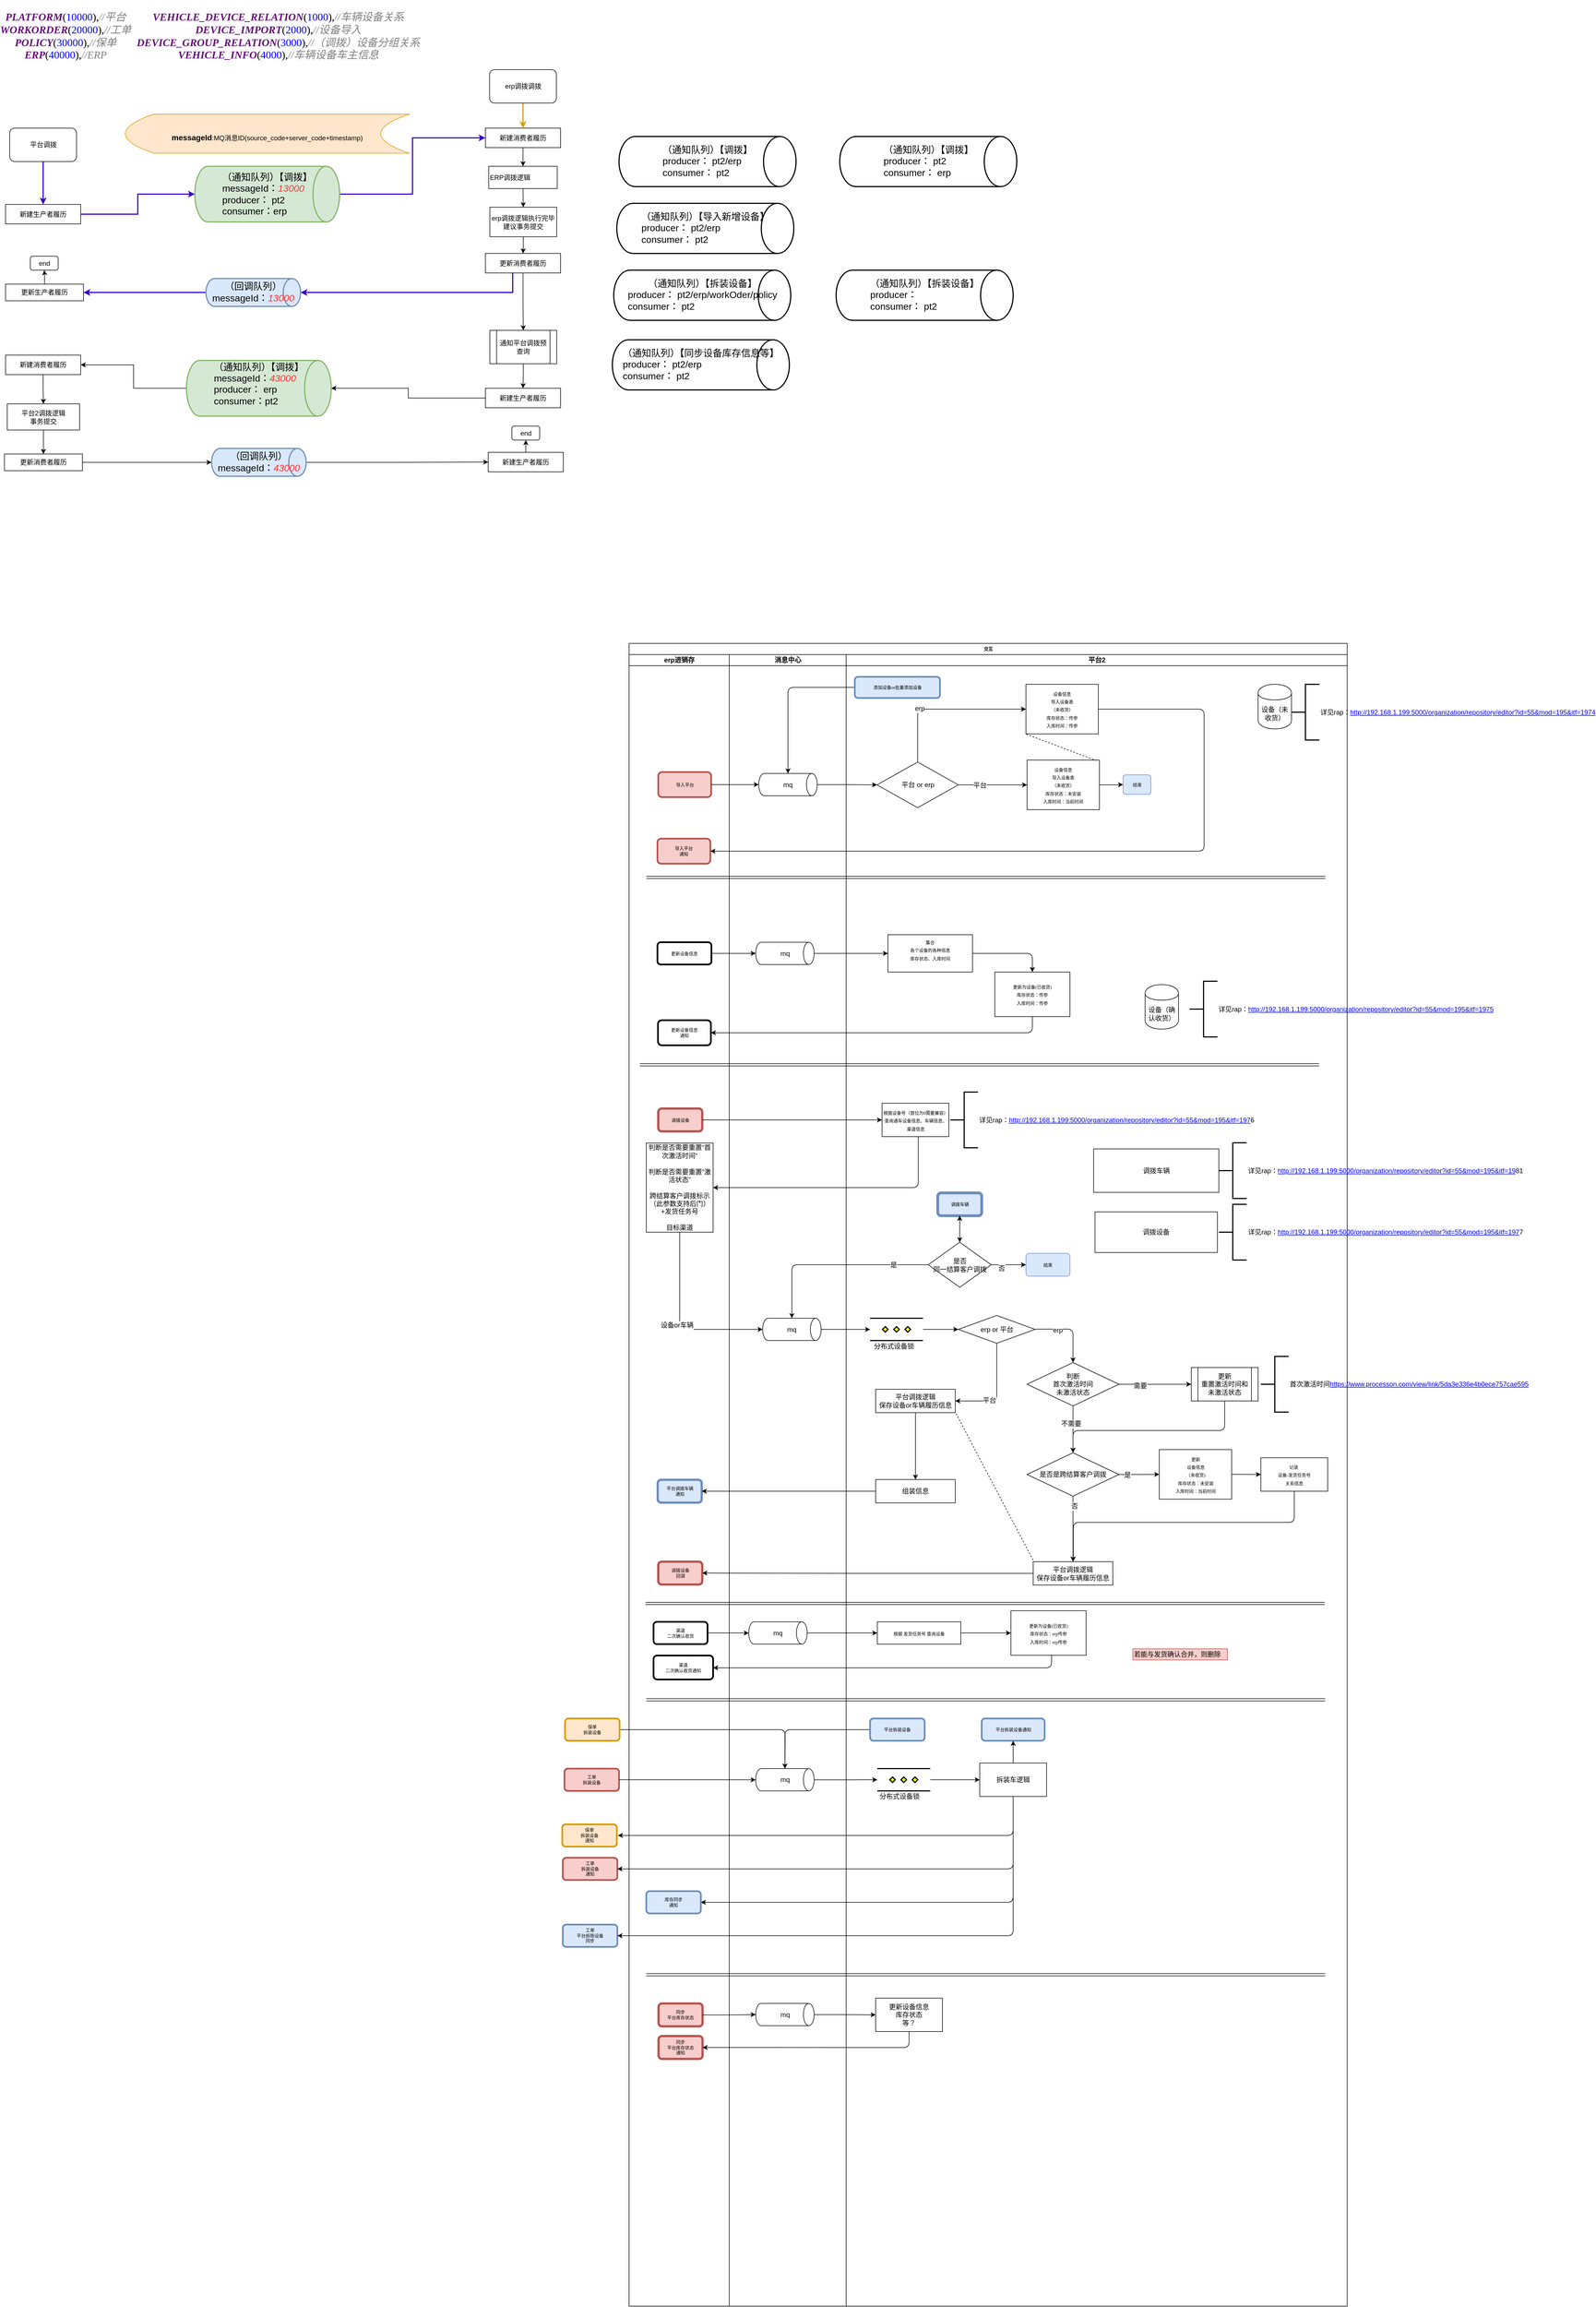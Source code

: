 <mxfile version="12.2.0" type="github" pages="1">
  <diagram name="Page-1" id="74e2e168-ea6b-b213-b513-2b3c1d86103e">
    <mxGraphModel dx="2522" dy="2462" grid="1" gridSize="10" guides="1" tooltips="1" connect="1" arrows="1" fold="1" page="1" pageScale="1" pageWidth="1100" pageHeight="850" background="#ffffff" math="0" shadow="0">
      <root>
        <mxCell id="0"/>
        <mxCell id="1" parent="0"/>
        <mxCell id="77e6c97f196da883-1" value="交互" style="swimlane;html=1;childLayout=stackLayout;startSize=20;rounded=0;shadow=0;labelBackgroundColor=none;strokeColor=#000000;strokeWidth=1;fillColor=#ffffff;fontFamily=Verdana;fontSize=8;fontColor=#000000;align=center;" parent="1" vertex="1">
          <mxGeometry x="80" y="120" width="1290" height="2985" as="geometry"/>
        </mxCell>
        <mxCell id="77e6c97f196da883-2" value="erp进销存" style="swimlane;html=1;startSize=20;" parent="77e6c97f196da883-1" vertex="1">
          <mxGeometry y="20" width="180" height="2965" as="geometry"/>
        </mxCell>
        <mxCell id="77e6c97f196da883-8" value="导入平台" style="rounded=1;whiteSpace=wrap;html=1;shadow=0;labelBackgroundColor=none;strokeColor=#b85450;strokeWidth=3;fillColor=#f8cecc;fontFamily=Verdana;fontSize=8;align=center;" parent="77e6c97f196da883-2" vertex="1">
          <mxGeometry x="52.5" y="211" width="95" height="45" as="geometry"/>
        </mxCell>
        <mxCell id="77e6c97f196da883-9" value="更新设备信息" style="rounded=1;whiteSpace=wrap;html=1;shadow=0;labelBackgroundColor=none;strokeColor=#000000;strokeWidth=3;fillColor=#ffffff;fontFamily=Verdana;fontSize=8;fontColor=#000000;align=center;" parent="77e6c97f196da883-2" vertex="1">
          <mxGeometry x="51" y="516.5" width="97" height="40" as="geometry"/>
        </mxCell>
        <mxCell id="zzndENpx0boXt8F3LTmc-22" value="调拨设备" style="rounded=1;whiteSpace=wrap;html=1;shadow=0;labelBackgroundColor=none;strokeColor=#b85450;strokeWidth=4;fillColor=#f8cecc;fontFamily=Verdana;fontSize=8;align=center;" parent="77e6c97f196da883-2" vertex="1">
          <mxGeometry x="52.5" y="815" width="79" height="41" as="geometry"/>
        </mxCell>
        <mxCell id="zzndENpx0boXt8F3LTmc-29" value="判断是否需要重置“首次激活时间”&lt;br&gt;&lt;br&gt;判断是否需要重置“激活状态”&lt;br&gt;&lt;br&gt;跨结算客户调拨标示（此参数支持后门）&lt;br&gt;+发货任务号&lt;br&gt;&lt;br&gt;目标渠道" style="rounded=0;whiteSpace=wrap;html=1;" parent="77e6c97f196da883-2" vertex="1">
          <mxGeometry x="31" y="877" width="120" height="160" as="geometry"/>
        </mxCell>
        <mxCell id="D1fkWWdUB6Wvw9z3cZuo-23" value="导入平台&lt;br&gt;通知" style="rounded=1;whiteSpace=wrap;html=1;shadow=0;labelBackgroundColor=none;strokeColor=#b85450;strokeWidth=3;fillColor=#f8cecc;fontFamily=Verdana;fontSize=8;align=center;" parent="77e6c97f196da883-2" vertex="1">
          <mxGeometry x="51" y="330.5" width="95" height="45" as="geometry"/>
        </mxCell>
        <mxCell id="zzndENpx0boXt8F3LTmc-28" value="" style="shape=link;html=1;" parent="77e6c97f196da883-2" edge="1">
          <mxGeometry width="50" height="50" relative="1" as="geometry">
            <mxPoint x="19.5" y="736.5" as="sourcePoint"/>
            <mxPoint x="1239.5" y="736.5" as="targetPoint"/>
          </mxGeometry>
        </mxCell>
        <mxCell id="D1fkWWdUB6Wvw9z3cZuo-28" value="更新设备信息&lt;br&gt;通知" style="rounded=1;whiteSpace=wrap;html=1;shadow=0;labelBackgroundColor=none;strokeColor=#000000;strokeWidth=3;fillColor=#ffffff;fontFamily=Verdana;fontSize=8;fontColor=#000000;align=center;" parent="77e6c97f196da883-2" vertex="1">
          <mxGeometry x="52" y="656.5" width="95" height="45" as="geometry"/>
        </mxCell>
        <mxCell id="D1fkWWdUB6Wvw9z3cZuo-166" value="调拨设备&lt;br&gt;回调" style="rounded=1;whiteSpace=wrap;html=1;shadow=0;labelBackgroundColor=none;strokeColor=#b85450;strokeWidth=4;fillColor=#f8cecc;fontFamily=Verdana;fontSize=8;align=center;" parent="77e6c97f196da883-2" vertex="1">
          <mxGeometry x="52.5" y="1628.5" width="79" height="41" as="geometry"/>
        </mxCell>
        <mxCell id="D1fkWWdUB6Wvw9z3cZuo-308" value="平台调拨车辆&lt;br&gt;通知" style="rounded=1;whiteSpace=wrap;html=1;shadow=0;labelBackgroundColor=none;strokeColor=#6c8ebf;strokeWidth=4;fillColor=#dae8fc;fontFamily=Verdana;fontSize=8;align=center;" parent="77e6c97f196da883-2" vertex="1">
          <mxGeometry x="51.5" y="1481.5" width="79" height="41" as="geometry"/>
        </mxCell>
        <mxCell id="D1fkWWdUB6Wvw9z3cZuo-419" value="库存同步&lt;br&gt;通知" style="rounded=1;whiteSpace=wrap;html=1;shadow=0;labelBackgroundColor=none;strokeColor=#6c8ebf;strokeWidth=3;fillColor=#dae8fc;fontFamily=Verdana;fontSize=8;align=center;" parent="77e6c97f196da883-2" vertex="1">
          <mxGeometry x="31" y="2220" width="98" height="40" as="geometry"/>
        </mxCell>
        <mxCell id="D1fkWWdUB6Wvw9z3cZuo-430" value="" style="shape=link;html=1;" parent="77e6c97f196da883-2" edge="1">
          <mxGeometry width="50" height="50" relative="1" as="geometry">
            <mxPoint x="31" y="2370" as="sourcePoint"/>
            <mxPoint x="1250.5" y="2370" as="targetPoint"/>
          </mxGeometry>
        </mxCell>
        <mxCell id="D1fkWWdUB6Wvw9z3cZuo-433" value="同步&lt;br&gt;平台库存状态" style="rounded=1;whiteSpace=wrap;html=1;shadow=0;labelBackgroundColor=none;strokeColor=#b85450;strokeWidth=4;fillColor=#f8cecc;fontFamily=Verdana;fontSize=8;align=center;" parent="77e6c97f196da883-2" vertex="1">
          <mxGeometry x="53" y="2421.667" width="79" height="41" as="geometry"/>
        </mxCell>
        <mxCell id="D1fkWWdUB6Wvw9z3cZuo-442" value="同步&lt;br&gt;平台库存状态&lt;br&gt;通知" style="rounded=1;whiteSpace=wrap;html=1;shadow=0;labelBackgroundColor=none;strokeColor=#b85450;strokeWidth=4;fillColor=#f8cecc;fontFamily=Verdana;fontSize=8;align=center;" parent="77e6c97f196da883-2" vertex="1">
          <mxGeometry x="53" y="2480.167" width="79" height="41" as="geometry"/>
        </mxCell>
        <mxCell id="zzndENpx0boXt8F3LTmc-25" style="edgeStyle=orthogonalEdgeStyle;rounded=1;orthogonalLoop=1;jettySize=auto;html=1;entryX=0;entryY=0.5;entryDx=0;entryDy=0;" parent="77e6c97f196da883-1" source="zzndENpx0boXt8F3LTmc-22" target="zzndENpx0boXt8F3LTmc-24" edge="1">
          <mxGeometry relative="1" as="geometry"/>
        </mxCell>
        <mxCell id="D1fkWWdUB6Wvw9z3cZuo-122" style="edgeStyle=orthogonalEdgeStyle;rounded=1;orthogonalLoop=1;jettySize=auto;html=1;entryX=1;entryY=0.5;entryDx=0;entryDy=0;" parent="77e6c97f196da883-1" source="zzndENpx0boXt8F3LTmc-24" target="zzndENpx0boXt8F3LTmc-29" edge="1">
          <mxGeometry relative="1" as="geometry">
            <Array as="points">
              <mxPoint x="519.5" y="976.5"/>
            </Array>
          </mxGeometry>
        </mxCell>
        <mxCell id="O4f6FyTcEPhxwh4ODSin-30" style="edgeStyle=orthogonalEdgeStyle;rounded=1;orthogonalLoop=1;jettySize=auto;html=1;strokeColor=#000000;entryX=0;entryY=0.5;entryDx=0;entryDy=0;entryPerimeter=0;" parent="77e6c97f196da883-1" source="zzndENpx0boXt8F3LTmc-29" target="D1fkWWdUB6Wvw9z3cZuo-169" edge="1">
          <mxGeometry relative="1" as="geometry">
            <Array as="points">
              <mxPoint x="91" y="1231"/>
            </Array>
            <mxPoint x="90.029" y="1217.559" as="sourcePoint"/>
            <mxPoint x="244.147" y="1347.029" as="targetPoint"/>
          </mxGeometry>
        </mxCell>
        <mxCell id="O4f6FyTcEPhxwh4ODSin-33" value="设备or车辆" style="text;html=1;resizable=0;points=[];align=center;verticalAlign=middle;labelBackgroundColor=#ffffff;" parent="O4f6FyTcEPhxwh4ODSin-30" vertex="1" connectable="0">
          <mxGeometry x="0.029" y="-4" relative="1" as="geometry">
            <mxPoint x="-1" as="offset"/>
          </mxGeometry>
        </mxCell>
        <mxCell id="D1fkWWdUB6Wvw9z3cZuo-162" style="edgeStyle=orthogonalEdgeStyle;rounded=1;orthogonalLoop=1;jettySize=auto;html=1;exitX=0;exitY=0.5;exitDx=0;exitDy=0;" parent="77e6c97f196da883-1" source="D1fkWWdUB6Wvw9z3cZuo-312" target="D1fkWWdUB6Wvw9z3cZuo-166" edge="1">
          <mxGeometry relative="1" as="geometry">
            <mxPoint x="329.167" y="1669.5" as="targetPoint"/>
            <mxPoint x="705" y="1669" as="sourcePoint"/>
          </mxGeometry>
        </mxCell>
        <mxCell id="D1fkWWdUB6Wvw9z3cZuo-182" style="edgeStyle=orthogonalEdgeStyle;rounded=1;orthogonalLoop=1;jettySize=auto;html=1;entryX=0.5;entryY=0;entryDx=0;entryDy=0;entryPerimeter=0;" parent="77e6c97f196da883-1" source="D1fkWWdUB6Wvw9z3cZuo-177" target="D1fkWWdUB6Wvw9z3cZuo-169" edge="1">
          <mxGeometry relative="1" as="geometry"/>
        </mxCell>
        <mxCell id="D1fkWWdUB6Wvw9z3cZuo-183" value="是" style="text;html=1;resizable=0;points=[];align=center;verticalAlign=middle;labelBackgroundColor=#ffffff;" parent="D1fkWWdUB6Wvw9z3cZuo-182" vertex="1" connectable="0">
          <mxGeometry x="-0.631" relative="1" as="geometry">
            <mxPoint as="offset"/>
          </mxGeometry>
        </mxCell>
        <mxCell id="D1fkWWdUB6Wvw9z3cZuo-213" style="edgeStyle=orthogonalEdgeStyle;rounded=1;orthogonalLoop=1;jettySize=auto;html=1;entryX=0.5;entryY=0;entryDx=0;entryDy=0;entryPerimeter=0;" parent="77e6c97f196da883-1" source="D1fkWWdUB6Wvw9z3cZuo-212" target="D1fkWWdUB6Wvw9z3cZuo-170" edge="1">
          <mxGeometry relative="1" as="geometry"/>
        </mxCell>
        <mxCell id="zzndENpx0boXt8F3LTmc-4" style="edgeStyle=orthogonalEdgeStyle;rounded=1;orthogonalLoop=1;jettySize=auto;html=1;entryX=0;entryY=0.5;entryDx=0;entryDy=0;entryPerimeter=0;" parent="77e6c97f196da883-1" source="77e6c97f196da883-8" target="D1fkWWdUB6Wvw9z3cZuo-170" edge="1">
          <mxGeometry relative="1" as="geometry">
            <mxPoint x="235.5" y="307.588" as="targetPoint"/>
          </mxGeometry>
        </mxCell>
        <mxCell id="D1fkWWdUB6Wvw9z3cZuo-216" style="edgeStyle=orthogonalEdgeStyle;rounded=1;orthogonalLoop=1;jettySize=auto;html=1;entryX=0;entryY=0.5;entryDx=0;entryDy=0;" parent="77e6c97f196da883-1" source="D1fkWWdUB6Wvw9z3cZuo-170" target="D1fkWWdUB6Wvw9z3cZuo-215" edge="1">
          <mxGeometry relative="1" as="geometry"/>
        </mxCell>
        <mxCell id="D1fkWWdUB6Wvw9z3cZuo-12" style="edgeStyle=orthogonalEdgeStyle;rounded=0;orthogonalLoop=1;jettySize=auto;html=1;entryX=0;entryY=0.5;entryDx=0;entryDy=0;entryPerimeter=0;" parent="77e6c97f196da883-1" source="77e6c97f196da883-9" target="D1fkWWdUB6Wvw9z3cZuo-172" edge="1">
          <mxGeometry relative="1" as="geometry">
            <mxPoint x="238.5" y="556.382" as="targetPoint"/>
          </mxGeometry>
        </mxCell>
        <mxCell id="D1fkWWdUB6Wvw9z3cZuo-14" style="edgeStyle=orthogonalEdgeStyle;rounded=0;orthogonalLoop=1;jettySize=auto;html=1;" parent="77e6c97f196da883-1" source="D1fkWWdUB6Wvw9z3cZuo-172" target="zzndENpx0boXt8F3LTmc-6" edge="1">
          <mxGeometry relative="1" as="geometry">
            <mxPoint x="313.5" y="556.382" as="sourcePoint"/>
          </mxGeometry>
        </mxCell>
        <mxCell id="D1fkWWdUB6Wvw9z3cZuo-225" style="edgeStyle=orthogonalEdgeStyle;rounded=1;orthogonalLoop=1;jettySize=auto;html=1;" parent="77e6c97f196da883-1" source="D1fkWWdUB6Wvw9z3cZuo-119" target="D1fkWWdUB6Wvw9z3cZuo-28" edge="1">
          <mxGeometry relative="1" as="geometry">
            <mxPoint x="329.167" y="698.667" as="targetPoint"/>
            <Array as="points">
              <mxPoint x="724" y="699"/>
            </Array>
          </mxGeometry>
        </mxCell>
        <mxCell id="D1fkWWdUB6Wvw9z3cZuo-1" value="消息中心" style="swimlane;html=1;startSize=20;" parent="77e6c97f196da883-1" vertex="1">
          <mxGeometry x="180" y="20" width="210" height="2965" as="geometry"/>
        </mxCell>
        <mxCell id="D1fkWWdUB6Wvw9z3cZuo-169" value="mq" style="strokeWidth=1;html=1;shape=mxgraph.flowchart.direct_data;whiteSpace=wrap;" parent="D1fkWWdUB6Wvw9z3cZuo-1" vertex="1">
          <mxGeometry x="60" y="1191.5" width="105" height="40" as="geometry"/>
        </mxCell>
        <mxCell id="D1fkWWdUB6Wvw9z3cZuo-170" value="mq" style="strokeWidth=1;html=1;shape=mxgraph.flowchart.direct_data;whiteSpace=wrap;" parent="D1fkWWdUB6Wvw9z3cZuo-1" vertex="1">
          <mxGeometry x="53" y="213.5" width="105" height="40" as="geometry"/>
        </mxCell>
        <mxCell id="D1fkWWdUB6Wvw9z3cZuo-172" value="mq" style="strokeWidth=1;html=1;shape=mxgraph.flowchart.direct_data;whiteSpace=wrap;" parent="D1fkWWdUB6Wvw9z3cZuo-1" vertex="1">
          <mxGeometry x="47.5" y="516.5" width="105" height="40" as="geometry"/>
        </mxCell>
        <mxCell id="D1fkWWdUB6Wvw9z3cZuo-406" value="mq" style="strokeWidth=1;html=1;shape=mxgraph.flowchart.direct_data;whiteSpace=wrap;" parent="D1fkWWdUB6Wvw9z3cZuo-1" vertex="1">
          <mxGeometry x="47.5" y="2000.059" width="105" height="40" as="geometry"/>
        </mxCell>
        <mxCell id="D1fkWWdUB6Wvw9z3cZuo-437" value="mq" style="strokeWidth=1;html=1;shape=mxgraph.flowchart.direct_data;whiteSpace=wrap;" parent="D1fkWWdUB6Wvw9z3cZuo-1" vertex="1">
          <mxGeometry x="47.5" y="2421.559" width="105" height="40" as="geometry"/>
        </mxCell>
        <mxCell id="D1fkWWdUB6Wvw9z3cZuo-315" style="edgeStyle=orthogonalEdgeStyle;rounded=1;orthogonalLoop=1;jettySize=auto;html=1;entryX=1;entryY=0.5;entryDx=0;entryDy=0;endArrow=classic;endFill=1;" parent="77e6c97f196da883-1" source="D1fkWWdUB6Wvw9z3cZuo-311" target="D1fkWWdUB6Wvw9z3cZuo-308" edge="1">
          <mxGeometry relative="1" as="geometry"/>
        </mxCell>
        <mxCell id="D1fkWWdUB6Wvw9z3cZuo-399" style="edgeStyle=orthogonalEdgeStyle;rounded=1;orthogonalLoop=1;jettySize=auto;html=1;entryX=1;entryY=0.5;entryDx=0;entryDy=0;endArrow=classic;endFill=1;" parent="77e6c97f196da883-1" source="D1fkWWdUB6Wvw9z3cZuo-395" target="D1fkWWdUB6Wvw9z3cZuo-23" edge="1">
          <mxGeometry relative="1" as="geometry">
            <Array as="points">
              <mxPoint x="1033" y="373"/>
            </Array>
          </mxGeometry>
        </mxCell>
        <mxCell id="D1fkWWdUB6Wvw9z3cZuo-408" style="edgeStyle=orthogonalEdgeStyle;rounded=1;orthogonalLoop=1;jettySize=auto;html=1;endArrow=classic;endFill=1;" parent="77e6c97f196da883-1" source="D1fkWWdUB6Wvw9z3cZuo-402" target="D1fkWWdUB6Wvw9z3cZuo-406" edge="1">
          <mxGeometry relative="1" as="geometry"/>
        </mxCell>
        <mxCell id="D1fkWWdUB6Wvw9z3cZuo-411" style="edgeStyle=orthogonalEdgeStyle;rounded=1;orthogonalLoop=1;jettySize=auto;html=1;endArrow=classic;endFill=1;" parent="77e6c97f196da883-1" source="D1fkWWdUB6Wvw9z3cZuo-406" target="D1fkWWdUB6Wvw9z3cZuo-413" edge="1">
          <mxGeometry relative="1" as="geometry">
            <mxPoint x="440" y="2040.059" as="targetPoint"/>
          </mxGeometry>
        </mxCell>
        <mxCell id="D1fkWWdUB6Wvw9z3cZuo-428" style="edgeStyle=orthogonalEdgeStyle;rounded=1;orthogonalLoop=1;jettySize=auto;html=1;endArrow=classic;endFill=1;" parent="77e6c97f196da883-1" source="D1fkWWdUB6Wvw9z3cZuo-169" target="D1fkWWdUB6Wvw9z3cZuo-426" edge="1">
          <mxGeometry relative="1" as="geometry"/>
        </mxCell>
        <mxCell id="D1fkWWdUB6Wvw9z3cZuo-438" style="edgeStyle=orthogonalEdgeStyle;rounded=1;orthogonalLoop=1;jettySize=auto;html=1;entryX=0;entryY=0.5;entryDx=0;entryDy=0;entryPerimeter=0;endArrow=classic;endFill=1;" parent="77e6c97f196da883-1" source="D1fkWWdUB6Wvw9z3cZuo-433" target="D1fkWWdUB6Wvw9z3cZuo-437" edge="1">
          <mxGeometry relative="1" as="geometry"/>
        </mxCell>
        <mxCell id="D1fkWWdUB6Wvw9z3cZuo-439" style="edgeStyle=orthogonalEdgeStyle;rounded=1;orthogonalLoop=1;jettySize=auto;html=1;endArrow=classic;endFill=1;entryX=0;entryY=0.5;entryDx=0;entryDy=0;" parent="77e6c97f196da883-1" source="D1fkWWdUB6Wvw9z3cZuo-437" target="D1fkWWdUB6Wvw9z3cZuo-440" edge="1">
          <mxGeometry relative="1" as="geometry">
            <mxPoint x="430" y="2461.559" as="targetPoint"/>
          </mxGeometry>
        </mxCell>
        <mxCell id="D1fkWWdUB6Wvw9z3cZuo-441" style="edgeStyle=orthogonalEdgeStyle;rounded=1;orthogonalLoop=1;jettySize=auto;html=1;endArrow=classic;endFill=1;entryX=1;entryY=0.5;entryDx=0;entryDy=0;" parent="77e6c97f196da883-1" source="D1fkWWdUB6Wvw9z3cZuo-440" target="D1fkWWdUB6Wvw9z3cZuo-442" edge="1">
          <mxGeometry relative="1" as="geometry">
            <mxPoint x="160" y="2520" as="targetPoint"/>
            <Array as="points">
              <mxPoint x="503" y="2520"/>
            </Array>
          </mxGeometry>
        </mxCell>
        <mxCell id="77e6c97f196da883-3" value="平台2" style="swimlane;html=1;startSize=20;" parent="77e6c97f196da883-1" vertex="1">
          <mxGeometry x="390" y="20" width="900" height="2965" as="geometry"/>
        </mxCell>
        <mxCell id="D1fkWWdUB6Wvw9z3cZuo-397" value="" style="edgeStyle=orthogonalEdgeStyle;rounded=1;orthogonalLoop=1;jettySize=auto;html=1;endArrow=classic;endFill=1;" parent="77e6c97f196da883-3" source="zzndENpx0boXt8F3LTmc-2" target="D1fkWWdUB6Wvw9z3cZuo-398" edge="1">
          <mxGeometry relative="1" as="geometry">
            <mxPoint x="535" y="234.0" as="targetPoint"/>
          </mxGeometry>
        </mxCell>
        <mxCell id="zzndENpx0boXt8F3LTmc-2" value="&lt;span style=&quot;font-family: &amp;#34;verdana&amp;#34; ; font-size: 8px ; white-space: normal&quot;&gt;设备信息&lt;br&gt;导入设备表&lt;br&gt;（未收货）&lt;br&gt;库存状态：未安装&lt;br&gt;入库时间：当前时间&lt;/span&gt;&lt;span style=&quot;font-family: &amp;#34;verdana&amp;#34; ; font-size: 8px ; white-space: normal&quot;&gt;&lt;br&gt;&lt;/span&gt;" style="rounded=0;whiteSpace=wrap;html=1;" parent="77e6c97f196da883-3" vertex="1">
          <mxGeometry x="325" y="189.5" width="130" height="89" as="geometry"/>
        </mxCell>
        <mxCell id="D1fkWWdUB6Wvw9z3cZuo-120" style="edgeStyle=orthogonalEdgeStyle;rounded=1;orthogonalLoop=1;jettySize=auto;html=1;entryX=0.5;entryY=0;entryDx=0;entryDy=0;" parent="77e6c97f196da883-3" source="zzndENpx0boXt8F3LTmc-6" target="D1fkWWdUB6Wvw9z3cZuo-119" edge="1">
          <mxGeometry relative="1" as="geometry"/>
        </mxCell>
        <mxCell id="zzndENpx0boXt8F3LTmc-6" value="&lt;span style=&quot;font-family: &amp;#34;verdana&amp;#34; ; font-size: 8px ; white-space: normal&quot;&gt;集合&lt;br&gt;各个设备的各种信息&lt;br&gt;库存状态、入库时间&lt;br&gt;&lt;br&gt;&lt;/span&gt;" style="rounded=0;whiteSpace=wrap;html=1;" parent="77e6c97f196da883-3" vertex="1">
          <mxGeometry x="75" y="503" width="152" height="67" as="geometry"/>
        </mxCell>
        <mxCell id="zzndENpx0boXt8F3LTmc-17" value="设备（未收货）" style="shape=cylinder;whiteSpace=wrap;html=1;boundedLbl=1;backgroundOutline=1;" parent="77e6c97f196da883-3" vertex="1">
          <mxGeometry x="740" y="53.5" width="60" height="80" as="geometry"/>
        </mxCell>
        <mxCell id="zzndENpx0boXt8F3LTmc-20" value="设备（确认收货）" style="shape=cylinder;whiteSpace=wrap;html=1;boundedLbl=1;backgroundOutline=1;" parent="77e6c97f196da883-3" vertex="1">
          <mxGeometry x="537" y="592.5" width="60" height="80" as="geometry"/>
        </mxCell>
        <mxCell id="zzndENpx0boXt8F3LTmc-24" value="&lt;span style=&quot;font-family: &amp;#34;verdana&amp;#34; ; font-size: 8px ; white-space: normal&quot;&gt;根据设备号（首位为0需要兼容）&lt;br&gt;查询通车设备信息、车辆信息、渠道信息&lt;br&gt;&lt;/span&gt;" style="rounded=0;whiteSpace=wrap;html=1;" parent="77e6c97f196da883-3" vertex="1">
          <mxGeometry x="64.5" y="805.5" width="120" height="60" as="geometry"/>
        </mxCell>
        <mxCell id="zzndENpx0boXt8F3LTmc-31" value="调拨设备&lt;br&gt;" style="rounded=0;whiteSpace=wrap;html=1;" parent="77e6c97f196da883-3" vertex="1">
          <mxGeometry x="447" y="1000.5" width="220" height="73" as="geometry"/>
        </mxCell>
        <mxCell id="zzndENpx0boXt8F3LTmc-33" value="详见rap：&lt;a href=&quot;http://192.168.1.199:5000/organization/repository/editor?id=55&amp;amp;mod=195&amp;amp;itf=1975&quot;&gt;http://192.168.1.199:5000/organization/repository/editor?id=55&amp;amp;mod=195&amp;amp;itf=197&lt;/a&gt;6" style="strokeWidth=2;html=1;shape=mxgraph.flowchart.annotation_2;align=left;labelPosition=right;pointerEvents=1;connectable=0;" parent="77e6c97f196da883-3" vertex="1">
          <mxGeometry x="187" y="785.5" width="50" height="100" as="geometry"/>
        </mxCell>
        <mxCell id="zzndENpx0boXt8F3LTmc-34" value="详见rap：&lt;a href=&quot;http://192.168.1.199:5000/organization/repository/editor?id=55&amp;amp;mod=195&amp;amp;itf=1974&quot;&gt;http://192.168.1.199:5000/organization/repository/editor?id=55&amp;amp;mod=195&amp;amp;itf=1974&lt;/a&gt;" style="strokeWidth=2;html=1;shape=mxgraph.flowchart.annotation_2;align=left;labelPosition=right;pointerEvents=1;connectable=0;rotation=0;" parent="77e6c97f196da883-3" vertex="1">
          <mxGeometry x="800" y="53.5" width="50" height="100" as="geometry"/>
        </mxCell>
        <mxCell id="zzndENpx0boXt8F3LTmc-35" value="详见rap：&lt;a href=&quot;http://192.168.1.199:5000/organization/repository/editor?id=55&amp;amp;mod=195&amp;amp;itf=1975&quot;&gt;http://192.168.1.199:5000/organization/repository/editor?id=55&amp;amp;mod=195&amp;amp;itf=1975&lt;/a&gt;" style="strokeWidth=2;html=1;shape=mxgraph.flowchart.annotation_2;align=left;labelPosition=right;pointerEvents=1;connectable=0;rotation=0;" parent="77e6c97f196da883-3" vertex="1">
          <mxGeometry x="617" y="586.5" width="50" height="100" as="geometry"/>
        </mxCell>
        <mxCell id="zzndENpx0boXt8F3LTmc-39" value="详见rap：&lt;a href=&quot;http://192.168.1.199:5000/organization/repository/editor?id=55&amp;amp;mod=195&amp;amp;itf=1975&quot;&gt;http://192.168.1.199:5000/organization/repository/editor?id=55&amp;amp;mod=195&amp;amp;itf=197&lt;/a&gt;7" style="strokeWidth=2;html=1;shape=mxgraph.flowchart.annotation_2;align=left;labelPosition=right;pointerEvents=1;connectable=0;" parent="77e6c97f196da883-3" vertex="1">
          <mxGeometry x="669.5" y="987" width="50" height="100" as="geometry"/>
        </mxCell>
        <mxCell id="O4f6FyTcEPhxwh4ODSin-27" value="&lt;span style=&quot;white-space: normal&quot;&gt;调拨车辆&lt;/span&gt;" style="rounded=0;whiteSpace=wrap;html=1;" parent="77e6c97f196da883-3" vertex="1">
          <mxGeometry x="444.5" y="887.5" width="225" height="78" as="geometry"/>
        </mxCell>
        <mxCell id="O4f6FyTcEPhxwh4ODSin-31" value="详见rap：&lt;a href=&quot;http://192.168.1.199:5000/organization/repository/editor?id=55&amp;amp;mod=195&amp;amp;itf=1975&quot;&gt;http://192.168.1.199:5000/organization/repository/editor?id=55&amp;amp;mod=195&amp;amp;itf=19&lt;/a&gt;81" style="strokeWidth=2;html=1;shape=mxgraph.flowchart.annotation_2;align=left;labelPosition=right;pointerEvents=1;connectable=0;" parent="77e6c97f196da883-3" vertex="1">
          <mxGeometry x="669.5" y="876.5" width="50" height="100" as="geometry"/>
        </mxCell>
        <mxCell id="D1fkWWdUB6Wvw9z3cZuo-45" value="&lt;span style=&quot;font-family: &amp;#34;verdana&amp;#34; ; font-size: 8px&quot;&gt;记录&amp;nbsp;&lt;/span&gt;&lt;br style=&quot;font-family: &amp;#34;verdana&amp;#34; ; font-size: 8px&quot;&gt;&lt;span style=&quot;font-family: &amp;#34;verdana&amp;#34; ; font-size: 8px&quot;&gt;设备-发货任务号&lt;/span&gt;&lt;br style=&quot;font-family: &amp;#34;verdana&amp;#34; ; font-size: 8px&quot;&gt;&lt;span style=&quot;font-family: &amp;#34;verdana&amp;#34; ; font-size: 8px&quot;&gt;关系信息&lt;/span&gt;" style="rounded=0;whiteSpace=wrap;html=1;" parent="77e6c97f196da883-3" vertex="1">
          <mxGeometry x="745" y="1442" width="120" height="60" as="geometry"/>
        </mxCell>
        <mxCell id="D1fkWWdUB6Wvw9z3cZuo-119" value="&lt;span style=&quot;font-family: &amp;#34;verdana&amp;#34; ; font-size: 8px ; white-space: normal&quot;&gt;更新为设备(已收货)&lt;br&gt;库存状态：传参&lt;br&gt;入库时间：&lt;/span&gt;&lt;span style=&quot;font-family: &amp;#34;verdana&amp;#34; ; font-size: 8px&quot;&gt;传参&lt;/span&gt;&lt;span style=&quot;font-family: &amp;#34;verdana&amp;#34; ; font-size: 8px ; white-space: normal&quot;&gt;&lt;br&gt;&lt;/span&gt;" style="rounded=0;whiteSpace=wrap;html=1;" parent="77e6c97f196da883-3" vertex="1">
          <mxGeometry x="267" y="570" width="135" height="80" as="geometry"/>
        </mxCell>
        <mxCell id="D1fkWWdUB6Wvw9z3cZuo-124" value="首次激活时间&lt;a href=&quot;https://www.processon.com/view/link/5da3e336e4b0ece757cae595&quot;&gt;https://www.processon.com/view/link/5da3e336e4b0ece757cae595&lt;/a&gt;" style="strokeWidth=2;html=1;shape=mxgraph.flowchart.annotation_2;align=left;labelPosition=right;pointerEvents=1;connectable=0;" parent="77e6c97f196da883-3" vertex="1">
          <mxGeometry x="745" y="1260" width="50" height="100" as="geometry"/>
        </mxCell>
        <mxCell id="D1fkWWdUB6Wvw9z3cZuo-152" value="" style="edgeStyle=orthogonalEdgeStyle;rounded=1;orthogonalLoop=1;jettySize=auto;html=1;" parent="77e6c97f196da883-3" source="D1fkWWdUB6Wvw9z3cZuo-125" target="D1fkWWdUB6Wvw9z3cZuo-150" edge="1">
          <mxGeometry relative="1" as="geometry"/>
        </mxCell>
        <mxCell id="D1fkWWdUB6Wvw9z3cZuo-154" value="是" style="text;html=1;resizable=0;points=[];align=center;verticalAlign=middle;labelBackgroundColor=#ffffff;" parent="D1fkWWdUB6Wvw9z3cZuo-152" vertex="1" connectable="0">
          <mxGeometry x="-0.583" y="-1" relative="1" as="geometry">
            <mxPoint as="offset"/>
          </mxGeometry>
        </mxCell>
        <mxCell id="D1fkWWdUB6Wvw9z3cZuo-125" value="&lt;span style=&quot;white-space: normal&quot;&gt;是否是跨结算客户调拨&lt;/span&gt;" style="rhombus;whiteSpace=wrap;html=1;" parent="77e6c97f196da883-3" vertex="1">
          <mxGeometry x="325" y="1433" width="165" height="78" as="geometry"/>
        </mxCell>
        <mxCell id="D1fkWWdUB6Wvw9z3cZuo-160" style="edgeStyle=orthogonalEdgeStyle;rounded=1;orthogonalLoop=1;jettySize=auto;html=1;entryX=0.5;entryY=0;entryDx=0;entryDy=0;" parent="77e6c97f196da883-3" source="D1fkWWdUB6Wvw9z3cZuo-128" target="D1fkWWdUB6Wvw9z3cZuo-125" edge="1">
          <mxGeometry relative="1" as="geometry">
            <Array as="points">
              <mxPoint x="679.5" y="1393"/>
              <mxPoint x="407.5" y="1393"/>
            </Array>
          </mxGeometry>
        </mxCell>
        <mxCell id="D1fkWWdUB6Wvw9z3cZuo-128" value="&lt;span style=&quot;white-space: normal&quot;&gt;更新&lt;/span&gt;&lt;br style=&quot;white-space: normal&quot;&gt;&lt;span style=&quot;white-space: normal&quot;&gt;重置激活时间和未激活状态&lt;/span&gt;" style="shape=process;whiteSpace=wrap;html=1;backgroundOutline=1;" parent="77e6c97f196da883-3" vertex="1">
          <mxGeometry x="620" y="1280" width="120" height="60" as="geometry"/>
        </mxCell>
        <mxCell id="D1fkWWdUB6Wvw9z3cZuo-136" style="edgeStyle=orthogonalEdgeStyle;rounded=1;orthogonalLoop=1;jettySize=auto;html=1;" parent="77e6c97f196da883-3" source="D1fkWWdUB6Wvw9z3cZuo-134" target="D1fkWWdUB6Wvw9z3cZuo-128" edge="1">
          <mxGeometry relative="1" as="geometry"/>
        </mxCell>
        <mxCell id="D1fkWWdUB6Wvw9z3cZuo-138" value="需要" style="text;html=1;resizable=0;points=[];align=center;verticalAlign=middle;labelBackgroundColor=#ffffff;" parent="D1fkWWdUB6Wvw9z3cZuo-136" vertex="1" connectable="0">
          <mxGeometry x="0.003" y="-47" relative="1" as="geometry">
            <mxPoint x="-27.5" y="-44.5" as="offset"/>
          </mxGeometry>
        </mxCell>
        <mxCell id="D1fkWWdUB6Wvw9z3cZuo-139" style="edgeStyle=orthogonalEdgeStyle;rounded=1;orthogonalLoop=1;jettySize=auto;html=1;entryX=0.5;entryY=0;entryDx=0;entryDy=0;exitX=0.5;exitY=1;exitDx=0;exitDy=0;" parent="77e6c97f196da883-3" source="D1fkWWdUB6Wvw9z3cZuo-134" target="D1fkWWdUB6Wvw9z3cZuo-125" edge="1">
          <mxGeometry relative="1" as="geometry">
            <mxPoint x="437.5" y="1383.471" as="sourcePoint"/>
          </mxGeometry>
        </mxCell>
        <mxCell id="D1fkWWdUB6Wvw9z3cZuo-142" value="不需要" style="text;html=1;resizable=0;points=[];align=center;verticalAlign=middle;labelBackgroundColor=#ffffff;" parent="D1fkWWdUB6Wvw9z3cZuo-139" vertex="1" connectable="0">
          <mxGeometry x="-0.246" y="-4" relative="1" as="geometry">
            <mxPoint as="offset"/>
          </mxGeometry>
        </mxCell>
        <mxCell id="D1fkWWdUB6Wvw9z3cZuo-134" value="判断&lt;br&gt;首次激活时间&lt;br&gt;未激活状态" style="rhombus;whiteSpace=wrap;html=1;" parent="77e6c97f196da883-3" vertex="1">
          <mxGeometry x="325" y="1271" width="165" height="78" as="geometry"/>
        </mxCell>
        <mxCell id="D1fkWWdUB6Wvw9z3cZuo-153" value="" style="edgeStyle=orthogonalEdgeStyle;rounded=1;orthogonalLoop=1;jettySize=auto;html=1;" parent="77e6c97f196da883-3" source="D1fkWWdUB6Wvw9z3cZuo-150" target="D1fkWWdUB6Wvw9z3cZuo-45" edge="1">
          <mxGeometry relative="1" as="geometry"/>
        </mxCell>
        <mxCell id="D1fkWWdUB6Wvw9z3cZuo-150" value="&lt;span style=&quot;font-family: &amp;#34;verdana&amp;#34; ; font-size: 8px ; white-space: normal&quot;&gt;更新&lt;br&gt;设备信息&lt;br&gt;（未收货)&lt;br&gt;库存状态：未安装&lt;br&gt;入库时间：当前时间&lt;br&gt;&lt;/span&gt;" style="rounded=0;whiteSpace=wrap;html=1;" parent="77e6c97f196da883-3" vertex="1">
          <mxGeometry x="562.5" y="1427.265" width="130" height="89" as="geometry"/>
        </mxCell>
        <mxCell id="D1fkWWdUB6Wvw9z3cZuo-157" style="edgeStyle=orthogonalEdgeStyle;rounded=1;orthogonalLoop=1;jettySize=auto;html=1;exitX=0.5;exitY=1;exitDx=0;exitDy=0;entryX=0.5;entryY=0;entryDx=0;entryDy=0;" parent="77e6c97f196da883-3" source="D1fkWWdUB6Wvw9z3cZuo-45" target="D1fkWWdUB6Wvw9z3cZuo-312" edge="1">
          <mxGeometry relative="1" as="geometry">
            <mxPoint x="402.5" y="1618.667" as="targetPoint"/>
            <Array as="points">
              <mxPoint x="805" y="1558"/>
              <mxPoint x="408" y="1558"/>
              <mxPoint x="408" y="1619"/>
            </Array>
          </mxGeometry>
        </mxCell>
        <mxCell id="D1fkWWdUB6Wvw9z3cZuo-155" style="edgeStyle=orthogonalEdgeStyle;rounded=1;orthogonalLoop=1;jettySize=auto;html=1;" parent="77e6c97f196da883-3" source="D1fkWWdUB6Wvw9z3cZuo-125" target="D1fkWWdUB6Wvw9z3cZuo-312" edge="1">
          <mxGeometry relative="1" as="geometry">
            <mxPoint x="407.5" y="1618.5" as="targetPoint"/>
            <Array as="points"/>
          </mxGeometry>
        </mxCell>
        <mxCell id="D1fkWWdUB6Wvw9z3cZuo-156" value="否" style="text;html=1;resizable=0;points=[];align=center;verticalAlign=middle;labelBackgroundColor=#ffffff;" parent="D1fkWWdUB6Wvw9z3cZuo-155" vertex="1" connectable="0">
          <mxGeometry x="-0.702" y="2" relative="1" as="geometry">
            <mxPoint as="offset"/>
          </mxGeometry>
        </mxCell>
        <mxCell id="D1fkWWdUB6Wvw9z3cZuo-180" style="edgeStyle=orthogonalEdgeStyle;rounded=1;orthogonalLoop=1;jettySize=auto;html=1;entryX=0.5;entryY=0;entryDx=0;entryDy=0;" parent="77e6c97f196da883-3" source="D1fkWWdUB6Wvw9z3cZuo-175" target="D1fkWWdUB6Wvw9z3cZuo-177" edge="1">
          <mxGeometry relative="1" as="geometry"/>
        </mxCell>
        <mxCell id="D1fkWWdUB6Wvw9z3cZuo-175" value="调拨车辆" style="rounded=1;whiteSpace=wrap;html=1;shadow=0;labelBackgroundColor=none;strokeColor=#6c8ebf;strokeWidth=5;fillColor=#dae8fc;fontFamily=Verdana;fontSize=8;align=center;" parent="77e6c97f196da883-3" vertex="1">
          <mxGeometry x="164.5" y="966.5" width="79" height="41" as="geometry"/>
        </mxCell>
        <mxCell id="s87jRDJJuABOHA1_RDAK-1" value="" style="edgeStyle=orthogonalEdgeStyle;rounded=1;orthogonalLoop=1;jettySize=auto;html=1;endArrow=classic;endFill=1;" parent="77e6c97f196da883-3" source="D1fkWWdUB6Wvw9z3cZuo-177" target="D1fkWWdUB6Wvw9z3cZuo-175" edge="1">
          <mxGeometry relative="1" as="geometry"/>
        </mxCell>
        <mxCell id="D1fkWWdUB6Wvw9z3cZuo-177" value="是否&lt;br&gt;同一结算客户调拨" style="rhombus;whiteSpace=wrap;html=1;" parent="77e6c97f196da883-3" vertex="1">
          <mxGeometry x="147.5" y="1055" width="113" height="81" as="geometry"/>
        </mxCell>
        <mxCell id="D1fkWWdUB6Wvw9z3cZuo-179" value="结束" style="rounded=1;whiteSpace=wrap;html=1;shadow=0;labelBackgroundColor=none;strokeColor=#6c8ebf;strokeWidth=1;fillColor=#dae8fc;fontFamily=Verdana;fontSize=8;align=center;" parent="77e6c97f196da883-3" vertex="1">
          <mxGeometry x="323" y="1075" width="79" height="41" as="geometry"/>
        </mxCell>
        <mxCell id="D1fkWWdUB6Wvw9z3cZuo-178" style="edgeStyle=orthogonalEdgeStyle;rounded=1;orthogonalLoop=1;jettySize=auto;html=1;entryX=0;entryY=0.5;entryDx=0;entryDy=0;" parent="77e6c97f196da883-3" source="D1fkWWdUB6Wvw9z3cZuo-177" target="D1fkWWdUB6Wvw9z3cZuo-179" edge="1">
          <mxGeometry relative="1" as="geometry">
            <mxPoint x="299.5" y="1073.5" as="targetPoint"/>
          </mxGeometry>
        </mxCell>
        <mxCell id="D1fkWWdUB6Wvw9z3cZuo-181" value="否" style="text;html=1;resizable=0;points=[];align=center;verticalAlign=middle;labelBackgroundColor=#ffffff;" parent="D1fkWWdUB6Wvw9z3cZuo-178" vertex="1" connectable="0">
          <mxGeometry x="-0.432" y="-6" relative="1" as="geometry">
            <mxPoint as="offset"/>
          </mxGeometry>
        </mxCell>
        <mxCell id="D1fkWWdUB6Wvw9z3cZuo-195" value="渠道&lt;br&gt;二次确认收货" style="rounded=1;whiteSpace=wrap;html=1;shadow=0;labelBackgroundColor=none;strokeColor=#000000;strokeWidth=3;fillColor=#ffffff;fontFamily=Verdana;fontSize=8;fontColor=#000000;align=center;" parent="77e6c97f196da883-3" vertex="1">
          <mxGeometry x="-346" y="1736.559" width="97" height="40" as="geometry"/>
        </mxCell>
        <mxCell id="D1fkWWdUB6Wvw9z3cZuo-196" value="渠道&lt;br&gt;二次确认收货通知" style="rounded=1;whiteSpace=wrap;html=1;shadow=0;labelBackgroundColor=none;strokeColor=#000000;strokeWidth=3;fillColor=#ffffff;fontFamily=Verdana;fontSize=8;fontColor=#000000;align=center;" parent="77e6c97f196da883-3" vertex="1">
          <mxGeometry x="-346" y="1797" width="107" height="43" as="geometry"/>
        </mxCell>
        <mxCell id="D1fkWWdUB6Wvw9z3cZuo-197" style="edgeStyle=orthogonalEdgeStyle;rounded=0;orthogonalLoop=1;jettySize=auto;html=1;entryX=0;entryY=0.5;entryDx=0;entryDy=0;entryPerimeter=0;" parent="77e6c97f196da883-3" source="D1fkWWdUB6Wvw9z3cZuo-195" target="D1fkWWdUB6Wvw9z3cZuo-202" edge="1">
          <mxGeometry relative="1" as="geometry">
            <mxPoint x="-244" y="1636.441" as="targetPoint"/>
          </mxGeometry>
        </mxCell>
        <mxCell id="D1fkWWdUB6Wvw9z3cZuo-202" value="mq" style="strokeWidth=1;html=1;shape=mxgraph.flowchart.direct_data;whiteSpace=wrap;" parent="77e6c97f196da883-3" vertex="1">
          <mxGeometry x="-175" y="1736.559" width="105" height="40" as="geometry"/>
        </mxCell>
        <mxCell id="D1fkWWdUB6Wvw9z3cZuo-204" value="&lt;span style=&quot;font-family: &amp;#34;verdana&amp;#34; ; font-size: 8px ; white-space: normal&quot;&gt;根据&amp;nbsp;&lt;/span&gt;&lt;span style=&quot;font-family: &amp;#34;verdana&amp;#34; ; font-size: 8px ; white-space: normal&quot;&gt;发货任务号&amp;nbsp;查询设备&lt;br&gt;&lt;/span&gt;" style="rounded=0;whiteSpace=wrap;html=1;" parent="77e6c97f196da883-3" vertex="1">
          <mxGeometry x="56" y="1736.559" width="150" height="40" as="geometry"/>
        </mxCell>
        <mxCell id="D1fkWWdUB6Wvw9z3cZuo-198" style="edgeStyle=orthogonalEdgeStyle;rounded=0;orthogonalLoop=1;jettySize=auto;html=1;" parent="77e6c97f196da883-3" source="D1fkWWdUB6Wvw9z3cZuo-202" target="D1fkWWdUB6Wvw9z3cZuo-204" edge="1">
          <mxGeometry relative="1" as="geometry">
            <mxPoint x="-169" y="1636.441" as="sourcePoint"/>
          </mxGeometry>
        </mxCell>
        <mxCell id="D1fkWWdUB6Wvw9z3cZuo-205" value="&lt;span style=&quot;font-family: &amp;#34;verdana&amp;#34; ; font-size: 8px ; white-space: normal&quot;&gt;更新为设备(已收货)&lt;br&gt;库存状态：erp传参&lt;br&gt;入库时间：&lt;/span&gt;&lt;span style=&quot;font-family: &amp;#34;verdana&amp;#34; ; font-size: 8px&quot;&gt;erp传参&lt;/span&gt;&lt;span style=&quot;font-family: &amp;#34;verdana&amp;#34; ; font-size: 8px ; white-space: normal&quot;&gt;&lt;br&gt;&lt;/span&gt;" style="rounded=0;whiteSpace=wrap;html=1;" parent="77e6c97f196da883-3" vertex="1">
          <mxGeometry x="296" y="1716.559" width="135" height="80" as="geometry"/>
        </mxCell>
        <mxCell id="D1fkWWdUB6Wvw9z3cZuo-200" style="edgeStyle=orthogonalEdgeStyle;rounded=1;orthogonalLoop=1;jettySize=auto;html=1;" parent="77e6c97f196da883-3" source="D1fkWWdUB6Wvw9z3cZuo-205" target="D1fkWWdUB6Wvw9z3cZuo-196" edge="1">
          <mxGeometry relative="1" as="geometry">
            <mxPoint x="-69.167" y="1818.667" as="targetPoint"/>
            <Array as="points">
              <mxPoint x="369" y="1819"/>
            </Array>
          </mxGeometry>
        </mxCell>
        <mxCell id="D1fkWWdUB6Wvw9z3cZuo-203" style="edgeStyle=orthogonalEdgeStyle;rounded=1;orthogonalLoop=1;jettySize=auto;html=1;entryX=0;entryY=0.5;entryDx=0;entryDy=0;" parent="77e6c97f196da883-3" source="D1fkWWdUB6Wvw9z3cZuo-204" target="D1fkWWdUB6Wvw9z3cZuo-205" edge="1">
          <mxGeometry relative="1" as="geometry"/>
        </mxCell>
        <mxCell id="D1fkWWdUB6Wvw9z3cZuo-207" value="" style="shape=link;html=1;" parent="77e6c97f196da883-3" edge="1">
          <mxGeometry width="50" height="50" relative="1" as="geometry">
            <mxPoint x="-360.5" y="1703.559" as="sourcePoint"/>
            <mxPoint x="859.5" y="1703.559" as="targetPoint"/>
          </mxGeometry>
        </mxCell>
        <mxCell id="D1fkWWdUB6Wvw9z3cZuo-208" value="" style="shape=link;html=1;" parent="77e6c97f196da883-3" edge="1">
          <mxGeometry width="50" height="50" relative="1" as="geometry">
            <mxPoint x="-359" y="1876.5" as="sourcePoint"/>
            <mxPoint x="860.5" y="1876.5" as="targetPoint"/>
          </mxGeometry>
        </mxCell>
        <mxCell id="D1fkWWdUB6Wvw9z3cZuo-206" value="" style="shape=link;html=1;" parent="77e6c97f196da883-3" edge="1">
          <mxGeometry width="50" height="50" relative="1" as="geometry">
            <mxPoint x="-359" y="400" as="sourcePoint"/>
            <mxPoint x="861.0" y="400" as="targetPoint"/>
          </mxGeometry>
        </mxCell>
        <mxCell id="D1fkWWdUB6Wvw9z3cZuo-212" value="添加设备or批量添加设备" style="rounded=1;whiteSpace=wrap;html=1;shadow=0;labelBackgroundColor=none;strokeColor=#6c8ebf;strokeWidth=3;fillColor=#dae8fc;fontFamily=Verdana;fontSize=8;align=center;" parent="77e6c97f196da883-3" vertex="1">
          <mxGeometry x="15.5" y="40" width="153" height="38" as="geometry"/>
        </mxCell>
        <mxCell id="D1fkWWdUB6Wvw9z3cZuo-217" style="edgeStyle=orthogonalEdgeStyle;rounded=1;orthogonalLoop=1;jettySize=auto;html=1;" parent="77e6c97f196da883-3" source="D1fkWWdUB6Wvw9z3cZuo-215" target="zzndENpx0boXt8F3LTmc-2" edge="1">
          <mxGeometry relative="1" as="geometry"/>
        </mxCell>
        <mxCell id="D1fkWWdUB6Wvw9z3cZuo-220" value="平台" style="text;html=1;resizable=0;points=[];align=center;verticalAlign=middle;labelBackgroundColor=#ffffff;" parent="D1fkWWdUB6Wvw9z3cZuo-217" vertex="1" connectable="0">
          <mxGeometry x="0.005" y="-23" relative="1" as="geometry">
            <mxPoint x="-24" y="-22" as="offset"/>
          </mxGeometry>
        </mxCell>
        <mxCell id="D1fkWWdUB6Wvw9z3cZuo-218" style="edgeStyle=orthogonalEdgeStyle;rounded=1;orthogonalLoop=1;jettySize=auto;html=1;exitX=0.5;exitY=0;exitDx=0;exitDy=0;entryX=0;entryY=0.5;entryDx=0;entryDy=0;" parent="77e6c97f196da883-3" source="D1fkWWdUB6Wvw9z3cZuo-215" target="D1fkWWdUB6Wvw9z3cZuo-395" edge="1">
          <mxGeometry relative="1" as="geometry">
            <mxPoint x="234" y="137" as="targetPoint"/>
          </mxGeometry>
        </mxCell>
        <mxCell id="D1fkWWdUB6Wvw9z3cZuo-219" value="erp" style="text;html=1;resizable=0;points=[];align=center;verticalAlign=middle;labelBackgroundColor=#ffffff;" parent="D1fkWWdUB6Wvw9z3cZuo-218" vertex="1" connectable="0">
          <mxGeometry x="-0.32" y="1" relative="1" as="geometry">
            <mxPoint as="offset"/>
          </mxGeometry>
        </mxCell>
        <mxCell id="D1fkWWdUB6Wvw9z3cZuo-215" value="平台 or erp" style="rhombus;whiteSpace=wrap;html=1;strokeWidth=1;" parent="77e6c97f196da883-3" vertex="1">
          <mxGeometry x="55.5" y="193" width="146" height="82" as="geometry"/>
        </mxCell>
        <mxCell id="D1fkWWdUB6Wvw9z3cZuo-229" style="edgeStyle=orthogonalEdgeStyle;rounded=1;orthogonalLoop=1;jettySize=auto;html=1;entryX=0.5;entryY=0;entryDx=0;entryDy=0;" parent="77e6c97f196da883-3" target="D1fkWWdUB6Wvw9z3cZuo-134" edge="1">
          <mxGeometry relative="1" as="geometry">
            <mxPoint x="340" y="1211" as="sourcePoint"/>
            <mxPoint x="280" y="1280" as="targetPoint"/>
            <Array as="points">
              <mxPoint x="408" y="1211"/>
            </Array>
          </mxGeometry>
        </mxCell>
        <mxCell id="D1fkWWdUB6Wvw9z3cZuo-234" value="erp" style="text;html=1;resizable=0;points=[];align=center;verticalAlign=middle;labelBackgroundColor=#ffffff;" parent="D1fkWWdUB6Wvw9z3cZuo-229" vertex="1" connectable="0">
          <mxGeometry x="-0.374" y="-2" relative="1" as="geometry">
            <mxPoint as="offset"/>
          </mxGeometry>
        </mxCell>
        <mxCell id="D1fkWWdUB6Wvw9z3cZuo-226" value="erp or 平台" style="rhombus;whiteSpace=wrap;html=1;" parent="77e6c97f196da883-3" vertex="1">
          <mxGeometry x="201.5" y="1186.5" width="138" height="50" as="geometry"/>
        </mxCell>
        <mxCell id="D1fkWWdUB6Wvw9z3cZuo-313" style="rounded=1;orthogonalLoop=1;jettySize=auto;html=1;entryX=0.006;entryY=-0.016;entryDx=0;entryDy=0;entryPerimeter=0;exitX=1.01;exitY=1.04;exitDx=0;exitDy=0;exitPerimeter=0;dashed=1;endArrow=none;endFill=0;" parent="77e6c97f196da883-3" source="D1fkWWdUB6Wvw9z3cZuo-309" target="D1fkWWdUB6Wvw9z3cZuo-312" edge="1">
          <mxGeometry relative="1" as="geometry">
            <Array as="points"/>
          </mxGeometry>
        </mxCell>
        <mxCell id="D1fkWWdUB6Wvw9z3cZuo-314" style="edgeStyle=orthogonalEdgeStyle;rounded=1;orthogonalLoop=1;jettySize=auto;html=1;endArrow=classic;endFill=1;" parent="77e6c97f196da883-3" source="D1fkWWdUB6Wvw9z3cZuo-309" target="D1fkWWdUB6Wvw9z3cZuo-311" edge="1">
          <mxGeometry relative="1" as="geometry"/>
        </mxCell>
        <mxCell id="D1fkWWdUB6Wvw9z3cZuo-309" value="平台调拨逻辑&lt;br&gt;保存设备or车辆履历信息" style="rounded=0;whiteSpace=wrap;html=1;" parent="77e6c97f196da883-3" vertex="1">
          <mxGeometry x="53" y="1319" width="143" height="42" as="geometry"/>
        </mxCell>
        <mxCell id="D1fkWWdUB6Wvw9z3cZuo-227" style="edgeStyle=orthogonalEdgeStyle;rounded=1;orthogonalLoop=1;jettySize=auto;html=1;exitX=0.5;exitY=1;exitDx=0;exitDy=0;" parent="77e6c97f196da883-3" source="D1fkWWdUB6Wvw9z3cZuo-226" target="D1fkWWdUB6Wvw9z3cZuo-309" edge="1">
          <mxGeometry relative="1" as="geometry">
            <mxPoint x="80" y="1340" as="targetPoint"/>
            <mxPoint x="100" y="1250" as="sourcePoint"/>
            <Array as="points">
              <mxPoint x="270" y="1236"/>
              <mxPoint x="270" y="1340"/>
            </Array>
          </mxGeometry>
        </mxCell>
        <mxCell id="D1fkWWdUB6Wvw9z3cZuo-228" value="平台" style="text;html=1;resizable=0;points=[];align=center;verticalAlign=middle;labelBackgroundColor=#ffffff;" parent="D1fkWWdUB6Wvw9z3cZuo-227" vertex="1" connectable="0">
          <mxGeometry x="0.322" y="-1" relative="1" as="geometry">
            <mxPoint as="offset"/>
          </mxGeometry>
        </mxCell>
        <mxCell id="D1fkWWdUB6Wvw9z3cZuo-311" value="组装信息" style="rounded=0;whiteSpace=wrap;html=1;" parent="77e6c97f196da883-3" vertex="1">
          <mxGeometry x="53" y="1481" width="143" height="42" as="geometry"/>
        </mxCell>
        <mxCell id="D1fkWWdUB6Wvw9z3cZuo-312" value="平台调拨逻辑&lt;br&gt;保存设备or车辆履历信息" style="rounded=0;whiteSpace=wrap;html=1;" parent="77e6c97f196da883-3" vertex="1">
          <mxGeometry x="336" y="1628.5" width="143" height="42" as="geometry"/>
        </mxCell>
        <mxCell id="D1fkWWdUB6Wvw9z3cZuo-395" value="&lt;span style=&quot;font-family: &amp;#34;verdana&amp;#34; ; font-size: 8px ; white-space: normal&quot;&gt;设备信息&lt;br&gt;导入设备表&lt;br&gt;（未收货）&lt;br&gt;库存状态：传参&lt;br&gt;入库时间：&lt;/span&gt;&lt;span style=&quot;font-family: &amp;#34;verdana&amp;#34; ; font-size: 8px&quot;&gt;传参&lt;/span&gt;&lt;span style=&quot;font-family: &amp;#34;verdana&amp;#34; ; font-size: 8px ; white-space: normal&quot;&gt;&lt;br&gt;&lt;/span&gt;" style="rounded=0;whiteSpace=wrap;html=1;" parent="77e6c97f196da883-3" vertex="1">
          <mxGeometry x="323" y="53.5" width="130" height="89" as="geometry"/>
        </mxCell>
        <mxCell id="D1fkWWdUB6Wvw9z3cZuo-398" value="结束" style="rounded=1;whiteSpace=wrap;html=1;shadow=0;labelBackgroundColor=none;strokeColor=#6c8ebf;strokeWidth=1;fillColor=#dae8fc;fontFamily=Verdana;fontSize=8;align=center;" parent="77e6c97f196da883-3" vertex="1">
          <mxGeometry x="497.5" y="216" width="50" height="35" as="geometry"/>
        </mxCell>
        <mxCell id="D1fkWWdUB6Wvw9z3cZuo-400" style="rounded=1;orthogonalLoop=1;jettySize=auto;html=1;entryX=0.955;entryY=0.009;entryDx=0;entryDy=0;entryPerimeter=0;exitX=0.006;exitY=1.007;exitDx=0;exitDy=0;exitPerimeter=0;dashed=1;endArrow=none;endFill=0;" parent="77e6c97f196da883-3" source="D1fkWWdUB6Wvw9z3cZuo-395" target="zzndENpx0boXt8F3LTmc-2" edge="1">
          <mxGeometry relative="1" as="geometry">
            <mxPoint x="685.43" y="197.68" as="sourcePoint"/>
            <mxPoint x="824.858" y="462.828" as="targetPoint"/>
            <Array as="points"/>
          </mxGeometry>
        </mxCell>
        <mxCell id="D1fkWWdUB6Wvw9z3cZuo-402" value="平台拆装设备" style="rounded=1;whiteSpace=wrap;html=1;shadow=0;labelBackgroundColor=none;strokeColor=#6c8ebf;strokeWidth=3;fillColor=#dae8fc;fontFamily=Verdana;fontSize=8;align=center;" parent="77e6c97f196da883-3" vertex="1">
          <mxGeometry x="43" y="1910" width="98" height="40" as="geometry"/>
        </mxCell>
        <mxCell id="D1fkWWdUB6Wvw9z3cZuo-412" value="拆装车逻辑" style="rounded=0;whiteSpace=wrap;html=1;strokeWidth=1;" parent="77e6c97f196da883-3" vertex="1">
          <mxGeometry x="240" y="1990" width="120" height="60" as="geometry"/>
        </mxCell>
        <mxCell id="D1fkWWdUB6Wvw9z3cZuo-414" style="edgeStyle=orthogonalEdgeStyle;rounded=1;orthogonalLoop=1;jettySize=auto;html=1;endArrow=classic;endFill=1;" parent="77e6c97f196da883-3" source="D1fkWWdUB6Wvw9z3cZuo-413" target="D1fkWWdUB6Wvw9z3cZuo-412" edge="1">
          <mxGeometry relative="1" as="geometry"/>
        </mxCell>
        <mxCell id="D1fkWWdUB6Wvw9z3cZuo-413" value="" style="verticalLabelPosition=bottom;verticalAlign=top;html=1;strokeWidth=2;shape=mxgraph.flowchart.parallel_mode;pointerEvents=1" parent="77e6c97f196da883-3" vertex="1">
          <mxGeometry x="56" y="2000" width="95" height="40" as="geometry"/>
        </mxCell>
        <mxCell id="D1fkWWdUB6Wvw9z3cZuo-416" value="平台拆装设备通知" style="rounded=1;whiteSpace=wrap;html=1;shadow=0;labelBackgroundColor=none;strokeColor=#6c8ebf;strokeWidth=3;fillColor=#dae8fc;fontFamily=Verdana;fontSize=8;align=center;" parent="77e6c97f196da883-3" vertex="1">
          <mxGeometry x="243.5" y="1910" width="113" height="40" as="geometry"/>
        </mxCell>
        <mxCell id="D1fkWWdUB6Wvw9z3cZuo-415" style="edgeStyle=orthogonalEdgeStyle;rounded=1;orthogonalLoop=1;jettySize=auto;html=1;endArrow=classic;endFill=1;" parent="77e6c97f196da883-3" source="D1fkWWdUB6Wvw9z3cZuo-412" target="D1fkWWdUB6Wvw9z3cZuo-416" edge="1">
          <mxGeometry relative="1" as="geometry">
            <mxPoint x="300" y="1960" as="targetPoint"/>
          </mxGeometry>
        </mxCell>
        <mxCell id="D1fkWWdUB6Wvw9z3cZuo-425" value="分布式设备锁" style="text;html=1;resizable=0;points=[];autosize=1;align=left;verticalAlign=top;spacingTop=-4;" parent="77e6c97f196da883-3" vertex="1">
          <mxGeometry x="57.5" y="2040" width="90" height="20" as="geometry"/>
        </mxCell>
        <mxCell id="D1fkWWdUB6Wvw9z3cZuo-429" style="edgeStyle=orthogonalEdgeStyle;rounded=1;orthogonalLoop=1;jettySize=auto;html=1;entryX=0;entryY=0.5;entryDx=0;entryDy=0;endArrow=classic;endFill=1;" parent="77e6c97f196da883-3" source="D1fkWWdUB6Wvw9z3cZuo-426" target="D1fkWWdUB6Wvw9z3cZuo-226" edge="1">
          <mxGeometry relative="1" as="geometry"/>
        </mxCell>
        <mxCell id="D1fkWWdUB6Wvw9z3cZuo-426" value="" style="verticalLabelPosition=bottom;verticalAlign=top;html=1;strokeWidth=2;shape=mxgraph.flowchart.parallel_mode;pointerEvents=1" parent="77e6c97f196da883-3" vertex="1">
          <mxGeometry x="43" y="1191.5" width="95" height="40" as="geometry"/>
        </mxCell>
        <mxCell id="D1fkWWdUB6Wvw9z3cZuo-427" value="分布式设备锁" style="text;html=1;resizable=0;points=[];autosize=1;align=left;verticalAlign=top;spacingTop=-4;" parent="77e6c97f196da883-3" vertex="1">
          <mxGeometry x="48" y="1231.5" width="90" height="20" as="geometry"/>
        </mxCell>
        <mxCell id="D1fkWWdUB6Wvw9z3cZuo-440" value="更新设备信息&lt;br&gt;库存状态&lt;br&gt;等？" style="rounded=0;whiteSpace=wrap;html=1;strokeWidth=1;" parent="77e6c97f196da883-3" vertex="1">
          <mxGeometry x="53" y="2412" width="120" height="60" as="geometry"/>
        </mxCell>
        <mxCell id="D1fkWWdUB6Wvw9z3cZuo-401" value="若能与发货确认合并，则删除" style="text;html=1;resizable=0;points=[];autosize=1;align=left;verticalAlign=top;spacingTop=-4;fillColor=#f8cecc;strokeColor=#b85450;" parent="1" vertex="1">
          <mxGeometry x="985" y="1925" width="170" height="20" as="geometry"/>
        </mxCell>
        <mxCell id="D1fkWWdUB6Wvw9z3cZuo-409" style="edgeStyle=orthogonalEdgeStyle;rounded=1;orthogonalLoop=1;jettySize=auto;html=1;endArrow=classic;endFill=1;" parent="1" source="D1fkWWdUB6Wvw9z3cZuo-404" edge="1">
          <mxGeometry relative="1" as="geometry">
            <mxPoint x="360" y="2140" as="targetPoint"/>
          </mxGeometry>
        </mxCell>
        <mxCell id="D1fkWWdUB6Wvw9z3cZuo-404" value="保单&lt;br&gt;拆装设备" style="rounded=1;whiteSpace=wrap;html=1;shadow=0;labelBackgroundColor=none;strokeColor=#d79b00;strokeWidth=3;fillColor=#ffe6cc;fontFamily=Verdana;fontSize=8;align=center;" parent="1" vertex="1">
          <mxGeometry x="-35" y="2050" width="98" height="40" as="geometry"/>
        </mxCell>
        <mxCell id="D1fkWWdUB6Wvw9z3cZuo-405" value="工单&lt;br&gt;拆装设备" style="rounded=1;whiteSpace=wrap;html=1;shadow=0;labelBackgroundColor=none;strokeColor=#b85450;strokeWidth=3;fillColor=#f8cecc;fontFamily=Verdana;fontSize=8;align=center;" parent="1" vertex="1">
          <mxGeometry x="-36" y="2140" width="98" height="40" as="geometry"/>
        </mxCell>
        <mxCell id="D1fkWWdUB6Wvw9z3cZuo-417" value="保单&lt;br&gt;拆装设备&lt;br&gt;通知" style="rounded=1;whiteSpace=wrap;html=1;shadow=0;labelBackgroundColor=none;strokeColor=#d79b00;strokeWidth=3;fillColor=#ffe6cc;fontFamily=Verdana;fontSize=8;align=center;" parent="1" vertex="1">
          <mxGeometry x="-40" y="2240" width="98" height="40" as="geometry"/>
        </mxCell>
        <mxCell id="D1fkWWdUB6Wvw9z3cZuo-418" value="工单&lt;br&gt;拆装设备&lt;br&gt;通知" style="rounded=1;whiteSpace=wrap;html=1;shadow=0;labelBackgroundColor=none;strokeColor=#b85450;strokeWidth=3;fillColor=#f8cecc;fontFamily=Verdana;fontSize=8;align=center;" parent="1" vertex="1">
          <mxGeometry x="-39" y="2300" width="98" height="40" as="geometry"/>
        </mxCell>
        <mxCell id="D1fkWWdUB6Wvw9z3cZuo-410" style="edgeStyle=orthogonalEdgeStyle;rounded=1;orthogonalLoop=1;jettySize=auto;html=1;endArrow=classic;endFill=1;" parent="1" source="D1fkWWdUB6Wvw9z3cZuo-405" target="D1fkWWdUB6Wvw9z3cZuo-406" edge="1">
          <mxGeometry relative="1" as="geometry"/>
        </mxCell>
        <mxCell id="D1fkWWdUB6Wvw9z3cZuo-422" style="edgeStyle=orthogonalEdgeStyle;rounded=1;orthogonalLoop=1;jettySize=auto;html=1;endArrow=classic;endFill=1;" parent="1" source="D1fkWWdUB6Wvw9z3cZuo-412" edge="1">
          <mxGeometry relative="1" as="geometry">
            <mxPoint x="60" y="2260" as="targetPoint"/>
            <Array as="points">
              <mxPoint x="770" y="2260"/>
            </Array>
          </mxGeometry>
        </mxCell>
        <mxCell id="D1fkWWdUB6Wvw9z3cZuo-423" style="edgeStyle=orthogonalEdgeStyle;rounded=1;orthogonalLoop=1;jettySize=auto;html=1;endArrow=classic;endFill=1;entryX=1;entryY=0.5;entryDx=0;entryDy=0;" parent="1" target="D1fkWWdUB6Wvw9z3cZuo-419" edge="1">
          <mxGeometry relative="1" as="geometry">
            <mxPoint x="70" y="2270.333" as="targetPoint"/>
            <mxPoint x="770" y="2190" as="sourcePoint"/>
            <Array as="points">
              <mxPoint x="770" y="2380"/>
            </Array>
          </mxGeometry>
        </mxCell>
        <mxCell id="D1fkWWdUB6Wvw9z3cZuo-424" style="edgeStyle=orthogonalEdgeStyle;rounded=1;orthogonalLoop=1;jettySize=auto;html=1;endArrow=classic;endFill=1;exitX=0.5;exitY=1;exitDx=0;exitDy=0;entryX=1;entryY=0.5;entryDx=0;entryDy=0;" parent="1" source="D1fkWWdUB6Wvw9z3cZuo-412" target="D1fkWWdUB6Wvw9z3cZuo-418" edge="1">
          <mxGeometry relative="1" as="geometry">
            <mxPoint x="80" y="2280.333" as="targetPoint"/>
            <mxPoint x="790" y="2210" as="sourcePoint"/>
            <Array as="points">
              <mxPoint x="770" y="2320"/>
            </Array>
          </mxGeometry>
        </mxCell>
        <mxCell id="D1fkWWdUB6Wvw9z3cZuo-431" value="工单&lt;br&gt;平台拆除设备&lt;br&gt;同步" style="rounded=1;whiteSpace=wrap;html=1;shadow=0;labelBackgroundColor=none;strokeColor=#6c8ebf;strokeWidth=3;fillColor=#dae8fc;fontFamily=Verdana;fontSize=8;align=center;" parent="1" vertex="1">
          <mxGeometry x="-39" y="2420" width="98" height="40" as="geometry"/>
        </mxCell>
        <mxCell id="D1fkWWdUB6Wvw9z3cZuo-432" style="edgeStyle=orthogonalEdgeStyle;rounded=1;orthogonalLoop=1;jettySize=auto;html=1;endArrow=classic;endFill=1;entryX=1;entryY=0.5;entryDx=0;entryDy=0;exitX=0.5;exitY=1;exitDx=0;exitDy=0;" parent="1" source="D1fkWWdUB6Wvw9z3cZuo-412" target="D1fkWWdUB6Wvw9z3cZuo-431" edge="1">
          <mxGeometry relative="1" as="geometry">
            <mxPoint x="219.167" y="2390.333" as="targetPoint"/>
            <mxPoint x="780" y="2200.333" as="sourcePoint"/>
            <Array as="points">
              <mxPoint x="770" y="2440"/>
            </Array>
          </mxGeometry>
        </mxCell>
        <mxCell id="s87jRDJJuABOHA1_RDAK-3" value="&lt;font&gt;&lt;span style=&quot;font-size: 17px&quot;&gt;（通知队列）【调拨】&lt;/span&gt;&lt;br&gt;&lt;div style=&quot;text-align: left&quot;&gt;&lt;span style=&quot;font-size: 17px&quot;&gt;producer： pt2/erp&lt;/span&gt;&lt;/div&gt;&lt;div style=&quot;text-align: left&quot;&gt;&lt;span style=&quot;font-size: 17px&quot;&gt;consumer： pt2&lt;/span&gt;&lt;span style=&quot;font-size: 17px&quot;&gt;&lt;br&gt;&lt;/span&gt;&lt;/div&gt;&lt;/font&gt;" style="strokeWidth=2;html=1;shape=mxgraph.flowchart.direct_data;whiteSpace=wrap;align=center;" parent="1" vertex="1">
          <mxGeometry x="62" y="-790" width="318" height="90" as="geometry"/>
        </mxCell>
        <mxCell id="s87jRDJJuABOHA1_RDAK-8" value="&lt;font&gt;&lt;span style=&quot;font-size: 17px&quot;&gt;（通知队列）【导入新增设备】&lt;/span&gt;&lt;br&gt;&lt;div style=&quot;text-align: left&quot;&gt;&lt;span style=&quot;font-size: 17px&quot;&gt;producer： pt2/erp&lt;/span&gt;&lt;/div&gt;&lt;div style=&quot;text-align: left&quot;&gt;&lt;span style=&quot;font-size: 17px&quot;&gt;consumer： pt2&lt;/span&gt;&lt;span style=&quot;font-size: 17px&quot;&gt;&lt;br&gt;&lt;/span&gt;&lt;/div&gt;&lt;/font&gt;" style="strokeWidth=2;html=1;shape=mxgraph.flowchart.direct_data;whiteSpace=wrap;align=center;" parent="1" vertex="1">
          <mxGeometry x="58" y="-670" width="318" height="90" as="geometry"/>
        </mxCell>
        <mxCell id="s87jRDJJuABOHA1_RDAK-9" value="&lt;font&gt;&lt;span style=&quot;font-size: 17px&quot;&gt;（通知队列）【拆装设备】&lt;/span&gt;&lt;br&gt;&lt;div style=&quot;text-align: left&quot;&gt;&lt;span style=&quot;font-size: 17px&quot;&gt;producer： pt2/erp/workOder/policy&lt;/span&gt;&lt;/div&gt;&lt;div style=&quot;text-align: left&quot;&gt;&lt;span style=&quot;font-size: 17px&quot;&gt;consumer： pt2&lt;/span&gt;&lt;span style=&quot;font-size: 17px&quot;&gt;&lt;br&gt;&lt;/span&gt;&lt;/div&gt;&lt;/font&gt;" style="strokeWidth=2;html=1;shape=mxgraph.flowchart.direct_data;whiteSpace=wrap;align=center;" parent="1" vertex="1">
          <mxGeometry x="52.5" y="-550" width="318" height="90" as="geometry"/>
        </mxCell>
        <mxCell id="s87jRDJJuABOHA1_RDAK-10" value="&lt;font&gt;&lt;span style=&quot;font-size: 17px&quot;&gt;（通知队列）【同步设备库存信息等】&lt;/span&gt;&lt;br&gt;&lt;div style=&quot;text-align: left&quot;&gt;&lt;span style=&quot;font-size: 17px&quot;&gt;producer： pt2/erp&lt;/span&gt;&lt;/div&gt;&lt;div style=&quot;text-align: left&quot;&gt;&lt;span style=&quot;font-size: 17px&quot;&gt;consumer： pt2&lt;/span&gt;&lt;span style=&quot;font-size: 17px&quot;&gt;&lt;br&gt;&lt;/span&gt;&lt;/div&gt;&lt;/font&gt;" style="strokeWidth=2;html=1;shape=mxgraph.flowchart.direct_data;whiteSpace=wrap;align=center;" parent="1" vertex="1">
          <mxGeometry x="50" y="-425" width="318" height="90" as="geometry"/>
        </mxCell>
        <mxCell id="s87jRDJJuABOHA1_RDAK-11" value="&lt;font&gt;&lt;span style=&quot;font-size: 17px&quot;&gt;（通知队列）【调拨】&lt;/span&gt;&lt;br&gt;&lt;div style=&quot;text-align: left&quot;&gt;&lt;span style=&quot;font-size: 17px&quot;&gt;producer： pt2&lt;/span&gt;&lt;/div&gt;&lt;div style=&quot;text-align: left&quot;&gt;&lt;span style=&quot;font-size: 17px&quot;&gt;consumer： erp&lt;/span&gt;&lt;span style=&quot;font-size: 17px&quot;&gt;&lt;br&gt;&lt;/span&gt;&lt;/div&gt;&lt;/font&gt;" style="strokeWidth=2;html=1;shape=mxgraph.flowchart.direct_data;whiteSpace=wrap;align=center;" parent="1" vertex="1">
          <mxGeometry x="458.5" y="-790" width="318" height="90" as="geometry"/>
        </mxCell>
        <mxCell id="s87jRDJJuABOHA1_RDAK-12" value="&lt;font&gt;&lt;span style=&quot;font-size: 17px&quot;&gt;（通知队列）【拆装设备】&lt;/span&gt;&lt;br&gt;&lt;div style=&quot;text-align: left&quot;&gt;&lt;span style=&quot;font-size: 17px&quot;&gt;producer：&amp;nbsp;&lt;/span&gt;&lt;/div&gt;&lt;div style=&quot;text-align: left&quot;&gt;&lt;span style=&quot;font-size: 17px&quot;&gt;consumer： pt2&lt;/span&gt;&lt;span style=&quot;font-size: 17px&quot;&gt;&lt;br&gt;&lt;/span&gt;&lt;/div&gt;&lt;/font&gt;" style="strokeWidth=2;html=1;shape=mxgraph.flowchart.direct_data;whiteSpace=wrap;align=center;" parent="1" vertex="1">
          <mxGeometry x="452" y="-550" width="318" height="90" as="geometry"/>
        </mxCell>
        <mxCell id="9OqRoaYShbifYLGB0QwJ-5" style="edgeStyle=orthogonalEdgeStyle;rounded=0;orthogonalLoop=1;jettySize=auto;html=1;entryX=0;entryY=0.5;entryDx=0;entryDy=0;fillColor=#6a00ff;strokeColor=#3700CC;strokeWidth=2;" edge="1" parent="1" source="9OqRoaYShbifYLGB0QwJ-1" target="9OqRoaYShbifYLGB0QwJ-36">
          <mxGeometry relative="1" as="geometry">
            <mxPoint x="-460" y="-650" as="targetPoint"/>
          </mxGeometry>
        </mxCell>
        <mxCell id="9OqRoaYShbifYLGB0QwJ-1" value="&lt;font&gt;&lt;span style=&quot;font-size: 17px&quot;&gt;（通知队列）【调拨】&lt;/span&gt;&lt;br&gt;&lt;div style=&quot;text-align: left&quot;&gt;&lt;span style=&quot;font-size: 17px&quot;&gt;messageId：&lt;i&gt;&lt;font color=&quot;#ff3333&quot;&gt;13000&lt;/font&gt;&lt;/i&gt;&lt;/span&gt;&lt;/div&gt;&lt;div style=&quot;text-align: left&quot;&gt;&lt;span style=&quot;font-size: 17px&quot;&gt;producer： pt2&lt;/span&gt;&lt;/div&gt;&lt;div style=&quot;text-align: left&quot;&gt;&lt;span style=&quot;font-size: 17px&quot;&gt;consumer：erp&lt;/span&gt;&lt;/div&gt;&lt;/font&gt;" style="strokeWidth=2;html=1;shape=mxgraph.flowchart.direct_data;whiteSpace=wrap;align=center;fillColor=#d5e8d4;strokeColor=#82b366;" vertex="1" parent="1">
          <mxGeometry x="-700" y="-736.5" width="260" height="100" as="geometry"/>
        </mxCell>
        <mxCell id="9OqRoaYShbifYLGB0QwJ-15" style="edgeStyle=orthogonalEdgeStyle;rounded=0;orthogonalLoop=1;jettySize=auto;html=1;fillColor=#6a00ff;strokeColor=#3700CC;strokeWidth=2;" edge="1" parent="1" source="9OqRoaYShbifYLGB0QwJ-3" target="9OqRoaYShbifYLGB0QwJ-14">
          <mxGeometry relative="1" as="geometry"/>
        </mxCell>
        <mxCell id="9OqRoaYShbifYLGB0QwJ-3" value="平台调拨" style="rounded=1;whiteSpace=wrap;html=1;" vertex="1" parent="1">
          <mxGeometry x="-1032.5" y="-805" width="120" height="60" as="geometry"/>
        </mxCell>
        <mxCell id="9OqRoaYShbifYLGB0QwJ-9" style="edgeStyle=orthogonalEdgeStyle;rounded=0;orthogonalLoop=1;jettySize=auto;html=1;exitX=0.5;exitY=1;exitDx=0;exitDy=0;entryX=0.5;entryY=0;entryDx=0;entryDy=0;" edge="1" parent="1" source="9OqRoaYShbifYLGB0QwJ-6" target="9OqRoaYShbifYLGB0QwJ-10">
          <mxGeometry relative="1" as="geometry">
            <mxPoint x="-300" y="-300" as="targetPoint"/>
          </mxGeometry>
        </mxCell>
        <mxCell id="9OqRoaYShbifYLGB0QwJ-6" value="ERP调拨逻辑" style="rounded=0;whiteSpace=wrap;html=1;align=left;" vertex="1" parent="1">
          <mxGeometry x="-172" y="-736.5" width="123" height="40" as="geometry"/>
        </mxCell>
        <mxCell id="9OqRoaYShbifYLGB0QwJ-43" style="edgeStyle=orthogonalEdgeStyle;rounded=0;orthogonalLoop=1;jettySize=auto;html=1;entryX=0.5;entryY=0;entryDx=0;entryDy=0;" edge="1" parent="1" source="9OqRoaYShbifYLGB0QwJ-10" target="9OqRoaYShbifYLGB0QwJ-40">
          <mxGeometry relative="1" as="geometry"/>
        </mxCell>
        <mxCell id="9OqRoaYShbifYLGB0QwJ-10" value="erp调拨逻辑执行完毕&lt;br&gt;建议事务提交" style="rounded=0;whiteSpace=wrap;html=1;" vertex="1" parent="1">
          <mxGeometry x="-170" y="-663" width="120" height="53" as="geometry"/>
        </mxCell>
        <mxCell id="9OqRoaYShbifYLGB0QwJ-19" style="edgeStyle=orthogonalEdgeStyle;rounded=0;orthogonalLoop=1;jettySize=auto;html=1;fillColor=#6a00ff;strokeColor=#3700CC;strokeWidth=2;" edge="1" parent="1" source="9OqRoaYShbifYLGB0QwJ-11" target="9OqRoaYShbifYLGB0QwJ-20">
          <mxGeometry relative="1" as="geometry">
            <mxPoint x="-980" y="-440" as="targetPoint"/>
          </mxGeometry>
        </mxCell>
        <mxCell id="9OqRoaYShbifYLGB0QwJ-11" value="&lt;font&gt;&lt;span style=&quot;font-size: 17px&quot;&gt;（回调队列）&lt;br&gt;&lt;/span&gt;&lt;span style=&quot;font-family: &amp;#34;helvetica&amp;#34; , &amp;#34;arial&amp;#34; , sans-serif ; font-size: 0px ; white-space: nowrap&quot;&gt;%3CmxGraphModel%3E%3Croot%3E%3CmxCell%20id%3D%220%22%2F%3E%3CmxCell%20id%3D%221%22%20parent%3D%220%22%2F%3E%3CmxCell%20id%3D%222%22%20value%3D%22end%22%20style%3D%22rounded%3D1%3BwhiteSpace%3Dwrap%3Bhtml%3D1%3B%22%20vertex%3D%221%22%20parent%3D%221%22%3E%3CmxGeometry%20x%3D%22-997.5%22%20y%3D%22-570%22%20width%3D%2250%22%20height%3D%2225%22%20as%3D%22geometry%22%2F%3E%3C%2FmxCell%3E%3C%2Froot%3E%3C%2FmxGraphModel%3&lt;/span&gt;&lt;span style=&quot;font-size: 17px ; text-align: left&quot;&gt;messageId：&lt;/span&gt;&lt;i style=&quot;font-size: 17px ; text-align: left&quot;&gt;&lt;font color=&quot;#ff3333&quot;&gt;13000&lt;/font&gt;&lt;/i&gt;&lt;span style=&quot;font-family: &amp;#34;helvetica&amp;#34; , &amp;#34;arial&amp;#34; , sans-serif ; font-size: 0px ; white-space: nowrap&quot;&gt;%3CmxGraphModel%3E%3Croot%3E%3CmxCell%20id%3D%220%22%2F%3E%3CmxCell%20id%3D%221%22%20parent%3D%220%22%2F%3E%3CmxCell%20id%3D%222%22%20value%3D%22end%22%20style%3D%22rounded%3D1%3BwhiteSpace%3Dwrap%3Bhtml%3D1%3B%22%20vertex%3D%221%22%20parent%3D%221%22%3E%3CmxGeometry%20x%3D%22-997.5%22%20y%3D%22-570%22%20width%3D%2250%22%20height%3D%2225%22%20as%3D%22geometry%22%2F%3E%3C%2FmxCell%3E%3C%2Froot%3E%3C%2FmxGraphModel%3E&lt;/span&gt;&lt;span style=&quot;font-family: &amp;#34;helvetica&amp;#34; , &amp;#34;arial&amp;#34; , sans-serif ; font-size: 0px ; white-space: nowrap&quot;&gt;%3CmxGraphModel%3E%3Croot%3E%3CmxCell%20id%3D%220%22%2F%3E%3CmxCell%20id%3D%221%22%20parent%3D%220%22%2F%3E%3CmxCell%20id%3D%222%22%20value%3D%22end%22%20style%3D%22rounded%3D1%3BwhiteSpace%3Dwrap%3Bhtml%3D1%3B%22%20vertex%3D%221%22%20parent%3D%221%22%3E%3CmxGeometry%20x%3D%22-997.5%22%20y%3D%22-570%22%20width%3D%2250%22%20height%3D%2225%22%20as%3D%22geometry%22%2F%3E%3C%2FmxCell%3E%3C%2Froot%3E%3C%2FmxGraphModel%3E&lt;/span&gt;&lt;span style=&quot;font-size: 17px&quot;&gt;&lt;br&gt;&lt;/span&gt;&lt;/font&gt;" style="strokeWidth=2;html=1;shape=mxgraph.flowchart.direct_data;whiteSpace=wrap;align=center;fillColor=#dae8fc;strokeColor=#6c8ebf;" vertex="1" parent="1">
          <mxGeometry x="-680" y="-535" width="170" height="50" as="geometry"/>
        </mxCell>
        <mxCell id="9OqRoaYShbifYLGB0QwJ-18" style="edgeStyle=orthogonalEdgeStyle;rounded=0;orthogonalLoop=1;jettySize=auto;html=1;strokeWidth=2;fillColor=#6a00ff;strokeColor=#3700CC;" edge="1" parent="1" source="9OqRoaYShbifYLGB0QwJ-14" target="9OqRoaYShbifYLGB0QwJ-1">
          <mxGeometry relative="1" as="geometry"/>
        </mxCell>
        <mxCell id="9OqRoaYShbifYLGB0QwJ-14" value="新建生产者履历" style="rounded=0;whiteSpace=wrap;html=1;" vertex="1" parent="1">
          <mxGeometry x="-1040" y="-668" width="135" height="35" as="geometry"/>
        </mxCell>
        <mxCell id="9OqRoaYShbifYLGB0QwJ-17" value="&lt;br style=&quot;white-space: normal&quot;&gt;&lt;span style=&quot;white-space: normal&quot;&gt;&lt;b&gt;&lt;font style=&quot;font-size: 14px&quot;&gt;messageId&lt;/font&gt;&lt;/b&gt;:MQ消息ID(source_code&lt;/span&gt;&lt;span style=&quot;white-space: normal&quot;&gt;+server_code+timestamp)&lt;/span&gt;" style="shape=dataStorage;whiteSpace=wrap;html=1;fillColor=#ffe6cc;strokeColor=#d79b00;" vertex="1" parent="1">
          <mxGeometry x="-825" y="-830" width="510" height="70" as="geometry"/>
        </mxCell>
        <mxCell id="9OqRoaYShbifYLGB0QwJ-56" style="edgeStyle=orthogonalEdgeStyle;rounded=0;orthogonalLoop=1;jettySize=auto;html=1;entryX=0.5;entryY=1;entryDx=0;entryDy=0;strokeWidth=1;" edge="1" parent="1" source="9OqRoaYShbifYLGB0QwJ-20" target="9OqRoaYShbifYLGB0QwJ-51">
          <mxGeometry relative="1" as="geometry"/>
        </mxCell>
        <mxCell id="9OqRoaYShbifYLGB0QwJ-20" value="更新生产者履历" style="rounded=0;whiteSpace=wrap;html=1;" vertex="1" parent="1">
          <mxGeometry x="-1040" y="-525" width="140" height="30" as="geometry"/>
        </mxCell>
        <mxCell id="9OqRoaYShbifYLGB0QwJ-23" style="edgeStyle=orthogonalEdgeStyle;rounded=0;orthogonalLoop=1;jettySize=auto;html=1;exitX=0;exitY=0.5;exitDx=0;exitDy=0;" edge="1" parent="1" source="9OqRoaYShbifYLGB0QwJ-30" target="9OqRoaYShbifYLGB0QwJ-24">
          <mxGeometry relative="1" as="geometry">
            <mxPoint x="-370" y="-320" as="targetPoint"/>
            <mxPoint x="-170" y="-320" as="sourcePoint"/>
          </mxGeometry>
        </mxCell>
        <mxCell id="9OqRoaYShbifYLGB0QwJ-29" style="edgeStyle=orthogonalEdgeStyle;rounded=0;orthogonalLoop=1;jettySize=auto;html=1;entryX=1;entryY=0.5;entryDx=0;entryDy=0;" edge="1" parent="1" source="9OqRoaYShbifYLGB0QwJ-24" target="9OqRoaYShbifYLGB0QwJ-46">
          <mxGeometry relative="1" as="geometry">
            <mxPoint x="-902.5" y="-320" as="targetPoint"/>
          </mxGeometry>
        </mxCell>
        <mxCell id="9OqRoaYShbifYLGB0QwJ-24" value="&lt;font&gt;&lt;span style=&quot;font-size: 17px&quot;&gt;（通知队列）【调拨】&lt;/span&gt;&lt;br&gt;&lt;div style=&quot;text-align: left&quot;&gt;&lt;span style=&quot;font-size: 17px&quot;&gt;messageId：&lt;/span&gt;&lt;i style=&quot;font-size: 17px&quot;&gt;&lt;font color=&quot;#ff3333&quot;&gt;43000&lt;/font&gt;&lt;/i&gt;&lt;span style=&quot;font-size: 17px&quot;&gt;&lt;br&gt;&lt;/span&gt;&lt;/div&gt;&lt;div style=&quot;text-align: left&quot;&gt;&lt;span style=&quot;font-size: 17px&quot;&gt;producer： erp&lt;/span&gt;&lt;/div&gt;&lt;div style=&quot;text-align: left&quot;&gt;&lt;span style=&quot;font-size: 17px&quot;&gt;consumer：pt2&lt;/span&gt;&lt;/div&gt;&lt;br&gt;&lt;/font&gt;" style="strokeWidth=2;html=1;shape=mxgraph.flowchart.direct_data;whiteSpace=wrap;align=center;fillColor=#d5e8d4;strokeColor=#82b366;" vertex="1" parent="1">
          <mxGeometry x="-715" y="-388" width="260" height="100" as="geometry"/>
        </mxCell>
        <mxCell id="9OqRoaYShbifYLGB0QwJ-27" style="edgeStyle=orthogonalEdgeStyle;rounded=0;orthogonalLoop=1;jettySize=auto;html=1;exitX=0.5;exitY=1;exitDx=0;exitDy=0;" edge="1" parent="1" source="9OqRoaYShbifYLGB0QwJ-28" target="9OqRoaYShbifYLGB0QwJ-30">
          <mxGeometry relative="1" as="geometry">
            <mxPoint x="-110" y="-390" as="sourcePoint"/>
            <mxPoint x="-110" y="-350" as="targetPoint"/>
          </mxGeometry>
        </mxCell>
        <mxCell id="9OqRoaYShbifYLGB0QwJ-28" value="&lt;span style=&quot;white-space: normal&quot;&gt;通知平台调拨预查询&lt;/span&gt;" style="shape=process;whiteSpace=wrap;html=1;backgroundOutline=1;" vertex="1" parent="1">
          <mxGeometry x="-170" y="-442" width="120" height="60" as="geometry"/>
        </mxCell>
        <mxCell id="9OqRoaYShbifYLGB0QwJ-30" value="新建生产者履历" style="rounded=0;whiteSpace=wrap;html=1;" vertex="1" parent="1">
          <mxGeometry x="-178" y="-338" width="135" height="35" as="geometry"/>
        </mxCell>
        <mxCell id="9OqRoaYShbifYLGB0QwJ-33" style="edgeStyle=orthogonalEdgeStyle;rounded=0;orthogonalLoop=1;jettySize=auto;html=1;" edge="1" parent="1" source="9OqRoaYShbifYLGB0QwJ-31" target="9OqRoaYShbifYLGB0QwJ-32">
          <mxGeometry relative="1" as="geometry"/>
        </mxCell>
        <mxCell id="9OqRoaYShbifYLGB0QwJ-31" value="平台2调拨逻辑&lt;br&gt;事务提交" style="rounded=0;whiteSpace=wrap;html=1;" vertex="1" parent="1">
          <mxGeometry x="-1037" y="-310" width="130" height="47" as="geometry"/>
        </mxCell>
        <mxCell id="9OqRoaYShbifYLGB0QwJ-35" style="edgeStyle=orthogonalEdgeStyle;rounded=0;orthogonalLoop=1;jettySize=auto;html=1;entryX=0;entryY=0.5;entryDx=0;entryDy=0;entryPerimeter=0;" edge="1" parent="1" source="9OqRoaYShbifYLGB0QwJ-32" target="9OqRoaYShbifYLGB0QwJ-34">
          <mxGeometry relative="1" as="geometry"/>
        </mxCell>
        <mxCell id="9OqRoaYShbifYLGB0QwJ-32" value="更新消费者履历" style="rounded=0;whiteSpace=wrap;html=1;" vertex="1" parent="1">
          <mxGeometry x="-1042" y="-220" width="140" height="30" as="geometry"/>
        </mxCell>
        <mxCell id="9OqRoaYShbifYLGB0QwJ-48" style="edgeStyle=orthogonalEdgeStyle;rounded=0;orthogonalLoop=1;jettySize=auto;html=1;strokeWidth=1;entryX=0;entryY=0.5;entryDx=0;entryDy=0;" edge="1" parent="1" source="9OqRoaYShbifYLGB0QwJ-34" target="9OqRoaYShbifYLGB0QwJ-49">
          <mxGeometry relative="1" as="geometry">
            <mxPoint x="-170" y="-205" as="targetPoint"/>
          </mxGeometry>
        </mxCell>
        <mxCell id="9OqRoaYShbifYLGB0QwJ-34" value="&lt;font&gt;&lt;span style=&quot;font-size: 17px&quot;&gt;（回调队列）&lt;br&gt;&lt;/span&gt;&lt;span style=&quot;font-size: 17px ; text-align: left&quot;&gt;messageId：&lt;/span&gt;&lt;i style=&quot;font-size: 17px ; text-align: left&quot;&gt;&lt;font color=&quot;#ff3333&quot;&gt;43000&lt;/font&gt;&lt;/i&gt;&lt;span style=&quot;font-size: 17px&quot;&gt;&lt;br&gt;&lt;/span&gt;&lt;/font&gt;" style="strokeWidth=2;html=1;shape=mxgraph.flowchart.direct_data;whiteSpace=wrap;align=center;fillColor=#dae8fc;strokeColor=#6c8ebf;" vertex="1" parent="1">
          <mxGeometry x="-670" y="-230" width="170" height="50" as="geometry"/>
        </mxCell>
        <mxCell id="9OqRoaYShbifYLGB0QwJ-37" style="edgeStyle=orthogonalEdgeStyle;rounded=0;orthogonalLoop=1;jettySize=auto;html=1;" edge="1" parent="1" source="9OqRoaYShbifYLGB0QwJ-36" target="9OqRoaYShbifYLGB0QwJ-6">
          <mxGeometry relative="1" as="geometry"/>
        </mxCell>
        <mxCell id="9OqRoaYShbifYLGB0QwJ-36" value="新建消费者履历" style="rounded=0;whiteSpace=wrap;html=1;" vertex="1" parent="1">
          <mxGeometry x="-178" y="-805" width="135" height="35" as="geometry"/>
        </mxCell>
        <mxCell id="9OqRoaYShbifYLGB0QwJ-44" style="edgeStyle=orthogonalEdgeStyle;rounded=0;orthogonalLoop=1;jettySize=auto;html=1;entryX=0.5;entryY=0;entryDx=0;entryDy=0;" edge="1" parent="1" source="9OqRoaYShbifYLGB0QwJ-40" target="9OqRoaYShbifYLGB0QwJ-28">
          <mxGeometry relative="1" as="geometry"/>
        </mxCell>
        <mxCell id="9OqRoaYShbifYLGB0QwJ-45" style="edgeStyle=orthogonalEdgeStyle;rounded=0;orthogonalLoop=1;jettySize=auto;html=1;entryX=1;entryY=0.5;entryDx=0;entryDy=0;entryPerimeter=0;exitX=0.363;exitY=1;exitDx=0;exitDy=0;exitPerimeter=0;fillColor=#6a00ff;strokeColor=#3700CC;strokeWidth=2;" edge="1" parent="1" source="9OqRoaYShbifYLGB0QwJ-40" target="9OqRoaYShbifYLGB0QwJ-11">
          <mxGeometry relative="1" as="geometry"/>
        </mxCell>
        <mxCell id="9OqRoaYShbifYLGB0QwJ-40" value="更新消费者履历" style="rounded=0;whiteSpace=wrap;html=1;" vertex="1" parent="1">
          <mxGeometry x="-178" y="-580" width="135" height="35" as="geometry"/>
        </mxCell>
        <mxCell id="9OqRoaYShbifYLGB0QwJ-47" style="edgeStyle=orthogonalEdgeStyle;rounded=0;orthogonalLoop=1;jettySize=auto;html=1;strokeWidth=1;" edge="1" parent="1" source="9OqRoaYShbifYLGB0QwJ-46" target="9OqRoaYShbifYLGB0QwJ-31">
          <mxGeometry relative="1" as="geometry"/>
        </mxCell>
        <mxCell id="9OqRoaYShbifYLGB0QwJ-46" value="新建消费者履历" style="rounded=0;whiteSpace=wrap;html=1;" vertex="1" parent="1">
          <mxGeometry x="-1040" y="-397.5" width="135" height="35" as="geometry"/>
        </mxCell>
        <mxCell id="9OqRoaYShbifYLGB0QwJ-53" style="edgeStyle=orthogonalEdgeStyle;rounded=0;orthogonalLoop=1;jettySize=auto;html=1;strokeWidth=1;entryX=0.5;entryY=1;entryDx=0;entryDy=0;" edge="1" parent="1" source="9OqRoaYShbifYLGB0QwJ-49" target="9OqRoaYShbifYLGB0QwJ-52">
          <mxGeometry relative="1" as="geometry">
            <mxPoint x="-105" y="-243" as="targetPoint"/>
          </mxGeometry>
        </mxCell>
        <mxCell id="9OqRoaYShbifYLGB0QwJ-49" value="新建生产者履历" style="rounded=0;whiteSpace=wrap;html=1;" vertex="1" parent="1">
          <mxGeometry x="-173" y="-223" width="135" height="35" as="geometry"/>
        </mxCell>
        <mxCell id="9OqRoaYShbifYLGB0QwJ-51" value="end" style="rounded=1;whiteSpace=wrap;html=1;" vertex="1" parent="1">
          <mxGeometry x="-995.5" y="-575" width="50" height="25" as="geometry"/>
        </mxCell>
        <mxCell id="9OqRoaYShbifYLGB0QwJ-52" value="end" style="rounded=1;whiteSpace=wrap;html=1;" vertex="1" parent="1">
          <mxGeometry x="-130.5" y="-270" width="50" height="25" as="geometry"/>
        </mxCell>
        <mxCell id="9OqRoaYShbifYLGB0QwJ-59" style="edgeStyle=orthogonalEdgeStyle;rounded=0;orthogonalLoop=1;jettySize=auto;html=1;strokeWidth=2;fillColor=#ffe6cc;strokeColor=#d79b00;" edge="1" parent="1" source="9OqRoaYShbifYLGB0QwJ-58" target="9OqRoaYShbifYLGB0QwJ-36">
          <mxGeometry relative="1" as="geometry"/>
        </mxCell>
        <mxCell id="9OqRoaYShbifYLGB0QwJ-58" value="erp调拨调拨" style="rounded=1;whiteSpace=wrap;html=1;" vertex="1" parent="1">
          <mxGeometry x="-170.5" y="-910" width="120" height="60" as="geometry"/>
        </mxCell>
        <mxCell id="9OqRoaYShbifYLGB0QwJ-60" value="&lt;pre style=&quot;background-color: rgb(255 , 255 , 255) ; font-family: &amp;#34;consolas&amp;#34; ; font-size: 14.3pt&quot;&gt;&lt;span style=&quot;color: #660e7a ; font-weight: bold ; font-style: italic&quot;&gt;PLATFORM&lt;/span&gt;(&lt;span style=&quot;color: #0000ff&quot;&gt;10000&lt;/span&gt;),&lt;span style=&quot;color: #808080 ; font-style: italic&quot;&gt;//&lt;/span&gt;&lt;span style=&quot;color: #808080 ; font-style: italic ; font-family: &amp;#34;宋体&amp;#34;&quot;&gt;平台&lt;br&gt;&lt;/span&gt;&lt;span style=&quot;color: #660e7a ; font-weight: bold ; font-style: italic&quot;&gt;WORKORDER&lt;/span&gt;(&lt;span style=&quot;color: #0000ff&quot;&gt;20000&lt;/span&gt;),&lt;span style=&quot;color: #808080 ; font-style: italic&quot;&gt;//&lt;/span&gt;&lt;span style=&quot;color: #808080 ; font-style: italic ; font-family: &amp;#34;宋体&amp;#34;&quot;&gt;工单&lt;br&gt;&lt;/span&gt;&lt;span style=&quot;color: #660e7a ; font-weight: bold ; font-style: italic&quot;&gt;POLICY&lt;/span&gt;(&lt;span style=&quot;color: #0000ff&quot;&gt;30000&lt;/span&gt;),&lt;span style=&quot;color: #808080 ; font-style: italic&quot;&gt;//&lt;/span&gt;&lt;span style=&quot;color: #808080 ; font-style: italic ; font-family: &amp;#34;宋体&amp;#34;&quot;&gt;保单&lt;br&gt;&lt;/span&gt;&lt;span style=&quot;color: #660e7a ; font-weight: bold ; font-style: italic&quot;&gt;ERP&lt;/span&gt;(&lt;span style=&quot;color: #0000ff&quot;&gt;40000&lt;/span&gt;),&lt;span style=&quot;color: #808080 ; font-style: italic&quot;&gt;//ERP&lt;/span&gt;&lt;/pre&gt;" style="text;html=1;strokeColor=none;fillColor=none;align=center;verticalAlign=middle;whiteSpace=wrap;rounded=0;" vertex="1" parent="1">
          <mxGeometry x="-952" y="-980" width="40" height="20" as="geometry"/>
        </mxCell>
        <mxCell id="9OqRoaYShbifYLGB0QwJ-61" value="&lt;pre style=&quot;background-color: rgb(255 , 255 , 255) ; font-family: &amp;#34;consolas&amp;#34; ; font-size: 14.3pt&quot;&gt;&lt;span style=&quot;color: #660e7a ; font-weight: bold ; font-style: italic&quot;&gt;VEHICLE_DEVICE_RELATION&lt;/span&gt;(&lt;span style=&quot;color: #0000ff&quot;&gt;1000&lt;/span&gt;),&lt;span style=&quot;color: #808080 ; font-style: italic&quot;&gt;//&lt;/span&gt;&lt;span style=&quot;color: #808080 ; font-style: italic ; font-family: &amp;#34;宋体&amp;#34;&quot;&gt;车辆设备关系&lt;br&gt;&lt;/span&gt;&lt;span style=&quot;color: #660e7a ; font-weight: bold ; font-style: italic&quot;&gt;DEVICE_IMPORT&lt;/span&gt;(&lt;span style=&quot;color: #0000ff&quot;&gt;2000&lt;/span&gt;),&lt;span style=&quot;color: #808080 ; font-style: italic&quot;&gt;//&lt;/span&gt;&lt;span style=&quot;color: #808080 ; font-style: italic ; font-family: &amp;#34;宋体&amp;#34;&quot;&gt;设备导入&lt;br&gt;&lt;/span&gt;&lt;span style=&quot;color: #660e7a ; font-weight: bold ; font-style: italic&quot;&gt;DEVICE_GROUP_RELATION&lt;/span&gt;(&lt;span style=&quot;color: #0000ff&quot;&gt;3000&lt;/span&gt;),&lt;span style=&quot;color: #808080 ; font-style: italic&quot;&gt;//&lt;/span&gt;&lt;span style=&quot;color: #808080 ; font-style: italic ; font-family: &amp;#34;宋体&amp;#34;&quot;&gt;（调拨）设备分组关系&lt;br&gt;&lt;/span&gt;&lt;span style=&quot;color: #660e7a ; font-weight: bold ; font-style: italic&quot;&gt;VEHICLE_INFO&lt;/span&gt;(&lt;span style=&quot;color: #0000ff&quot;&gt;4000&lt;/span&gt;),&lt;span style=&quot;color: #808080 ; font-style: italic&quot;&gt;//&lt;/span&gt;&lt;span style=&quot;color: #808080 ; font-style: italic ; font-family: &amp;#34;宋体&amp;#34;&quot;&gt;车辆设备车主信息&lt;/span&gt;&lt;/pre&gt;" style="text;html=1;strokeColor=none;fillColor=none;align=center;verticalAlign=middle;whiteSpace=wrap;rounded=0;" vertex="1" parent="1">
          <mxGeometry x="-570" y="-980" width="40" height="20" as="geometry"/>
        </mxCell>
      </root>
    </mxGraphModel>
  </diagram>
</mxfile>
